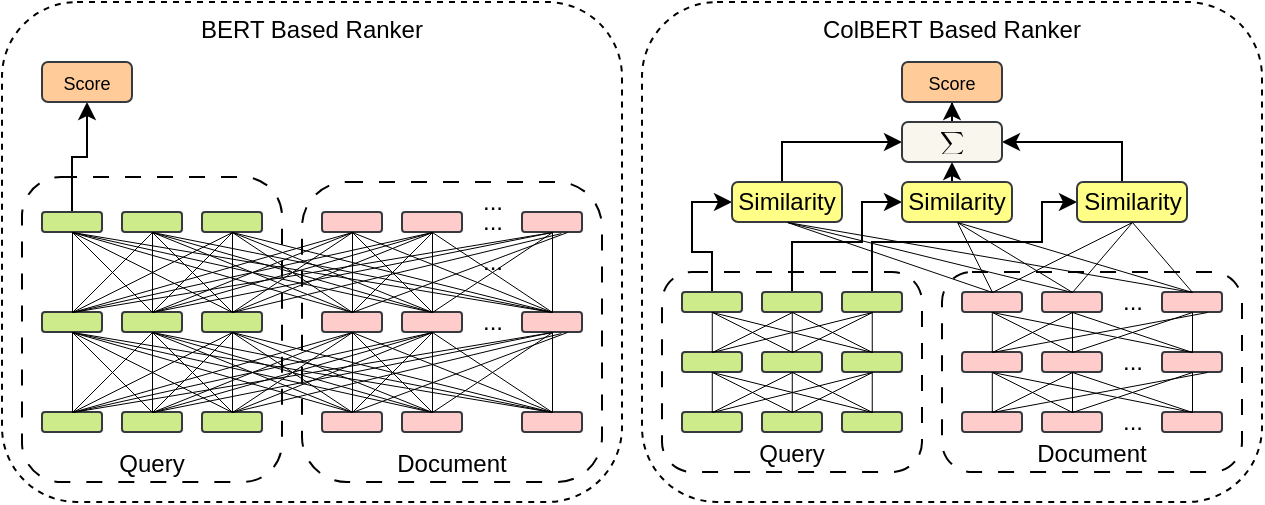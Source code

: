 <mxfile version="22.1.11" type="device">
  <diagram name="Page-1" id="pPrSabYooRhdQOQ-PfKv">
    <mxGraphModel dx="2196" dy="1640" grid="1" gridSize="10" guides="1" tooltips="1" connect="1" arrows="1" fold="1" page="1" pageScale="1" pageWidth="850" pageHeight="1100" math="1" shadow="0">
      <root>
        <mxCell id="0" />
        <mxCell id="1" parent="0" />
        <mxCell id="Q9wWr-krZT6qgAIKyq7g-18" value="BERT Based Ranker" style="rounded=1;whiteSpace=wrap;html=1;fillColor=none;verticalAlign=top;strokeColor=default;dashed=1;" vertex="1" parent="1">
          <mxGeometry x="20" y="240" width="310" height="250" as="geometry" />
        </mxCell>
        <mxCell id="Q9wWr-krZT6qgAIKyq7g-27" value="Query" style="rounded=1;whiteSpace=wrap;html=1;fillColor=none;dashed=1;dashPattern=8 8;verticalAlign=bottom;" vertex="1" parent="1">
          <mxGeometry x="30" y="327.5" width="130" height="152.5" as="geometry" />
        </mxCell>
        <mxCell id="Q9wWr-krZT6qgAIKyq7g-28" value="Document" style="rounded=1;whiteSpace=wrap;html=1;fillColor=none;dashed=1;dashPattern=8 8;verticalAlign=bottom;" vertex="1" parent="1">
          <mxGeometry x="170" y="330" width="150" height="150" as="geometry" />
        </mxCell>
        <mxCell id="Q9wWr-krZT6qgAIKyq7g-33" style="edgeStyle=orthogonalEdgeStyle;rounded=0;orthogonalLoop=1;jettySize=auto;html=1;entryX=0.5;entryY=1;entryDx=0;entryDy=0;exitX=0.5;exitY=0;exitDx=0;exitDy=0;" edge="1" parent="1" source="Q9wWr-krZT6qgAIKyq7g-405" target="Q9wWr-krZT6qgAIKyq7g-29">
          <mxGeometry relative="1" as="geometry">
            <mxPoint x="55.024" y="335" as="sourcePoint" />
          </mxGeometry>
        </mxCell>
        <mxCell id="Q9wWr-krZT6qgAIKyq7g-12" value="" style="rounded=1;whiteSpace=wrap;html=1;fillColor=#cdeb8b;strokeColor=#36393d;" vertex="1" parent="1">
          <mxGeometry x="40" y="395" width="30" height="10" as="geometry" />
        </mxCell>
        <mxCell id="Q9wWr-krZT6qgAIKyq7g-13" value="" style="rounded=1;whiteSpace=wrap;html=1;fillColor=#cdeb8b;strokeColor=#36393d;" vertex="1" parent="1">
          <mxGeometry x="80" y="395" width="30" height="10" as="geometry" />
        </mxCell>
        <mxCell id="Q9wWr-krZT6qgAIKyq7g-14" value="" style="rounded=1;whiteSpace=wrap;html=1;fillColor=#cdeb8b;strokeColor=#36393d;" vertex="1" parent="1">
          <mxGeometry x="120" y="395" width="30" height="10" as="geometry" />
        </mxCell>
        <mxCell id="Q9wWr-krZT6qgAIKyq7g-15" value="" style="rounded=1;whiteSpace=wrap;html=1;fillColor=#cdeb8b;strokeColor=#36393d;" vertex="1" parent="1">
          <mxGeometry x="40" y="445" width="30" height="10" as="geometry" />
        </mxCell>
        <mxCell id="Q9wWr-krZT6qgAIKyq7g-16" value="" style="rounded=1;whiteSpace=wrap;html=1;fillColor=#cdeb8b;strokeColor=#36393d;" vertex="1" parent="1">
          <mxGeometry x="80" y="445" width="30" height="10" as="geometry" />
        </mxCell>
        <mxCell id="Q9wWr-krZT6qgAIKyq7g-17" value="" style="rounded=1;whiteSpace=wrap;html=1;fillColor=#cdeb8b;strokeColor=#36393d;" vertex="1" parent="1">
          <mxGeometry x="120" y="445" width="30" height="10" as="geometry" />
        </mxCell>
        <mxCell id="Q9wWr-krZT6qgAIKyq7g-19" value="" style="rounded=1;whiteSpace=wrap;html=1;fillColor=#ffcccc;strokeColor=#36393d;" vertex="1" parent="1">
          <mxGeometry x="180" y="395" width="30" height="10" as="geometry" />
        </mxCell>
        <mxCell id="Q9wWr-krZT6qgAIKyq7g-20" value="" style="rounded=1;whiteSpace=wrap;html=1;fillColor=#ffcccc;strokeColor=#36393d;" vertex="1" parent="1">
          <mxGeometry x="220" y="395" width="30" height="10" as="geometry" />
        </mxCell>
        <mxCell id="Q9wWr-krZT6qgAIKyq7g-21" value="" style="rounded=1;whiteSpace=wrap;html=1;fillColor=#ffcccc;strokeColor=#36393d;" vertex="1" parent="1">
          <mxGeometry x="280" y="395" width="30" height="10" as="geometry" />
        </mxCell>
        <mxCell id="Q9wWr-krZT6qgAIKyq7g-22" value="..." style="text;html=1;align=center;verticalAlign=middle;resizable=0;points=[];autosize=1;strokeColor=none;fillColor=none;" vertex="1" parent="1">
          <mxGeometry x="250" y="355" width="30" height="30" as="geometry" />
        </mxCell>
        <mxCell id="Q9wWr-krZT6qgAIKyq7g-23" value="" style="rounded=1;whiteSpace=wrap;html=1;fillColor=#ffcccc;strokeColor=#36393d;" vertex="1" parent="1">
          <mxGeometry x="180" y="445" width="30" height="10" as="geometry" />
        </mxCell>
        <mxCell id="Q9wWr-krZT6qgAIKyq7g-24" value="" style="rounded=1;whiteSpace=wrap;html=1;fillColor=#ffcccc;strokeColor=#36393d;" vertex="1" parent="1">
          <mxGeometry x="220" y="445" width="30" height="10" as="geometry" />
        </mxCell>
        <mxCell id="Q9wWr-krZT6qgAIKyq7g-25" value="" style="rounded=1;whiteSpace=wrap;html=1;fillColor=#ffcccc;strokeColor=#36393d;" vertex="1" parent="1">
          <mxGeometry x="280" y="445" width="30" height="10" as="geometry" />
        </mxCell>
        <mxCell id="Q9wWr-krZT6qgAIKyq7g-26" value="..." style="text;html=1;align=center;verticalAlign=middle;resizable=0;points=[];autosize=1;strokeColor=none;fillColor=none;" vertex="1" parent="1">
          <mxGeometry x="250" y="385" width="30" height="30" as="geometry" />
        </mxCell>
        <mxCell id="Q9wWr-krZT6qgAIKyq7g-29" value="&lt;font style=&quot;font-size: 9px;&quot;&gt;Score&lt;/font&gt;" style="rounded=1;whiteSpace=wrap;html=1;fillColor=#ffcc99;strokeColor=#36393d;" vertex="1" parent="1">
          <mxGeometry x="40" y="270" width="45" height="20" as="geometry" />
        </mxCell>
        <mxCell id="Q9wWr-krZT6qgAIKyq7g-58" value="" style="endArrow=none;html=1;rounded=0;entryX=0.5;entryY=0;entryDx=0;entryDy=0;exitX=0.5;exitY=1;exitDx=0;exitDy=0;strokeWidth=0.5;" edge="1" parent="1" source="Q9wWr-krZT6qgAIKyq7g-19" target="Q9wWr-krZT6qgAIKyq7g-23">
          <mxGeometry width="50" height="50" relative="1" as="geometry">
            <mxPoint x="194.9" y="395" as="sourcePoint" />
            <mxPoint x="194.9" y="375" as="targetPoint" />
          </mxGeometry>
        </mxCell>
        <mxCell id="Q9wWr-krZT6qgAIKyq7g-61" value="" style="endArrow=none;html=1;rounded=0;entryX=0.5;entryY=1;entryDx=0;entryDy=0;exitX=0.5;exitY=0;exitDx=0;exitDy=0;strokeWidth=0.5;" edge="1" parent="1" source="Q9wWr-krZT6qgAIKyq7g-16" target="Q9wWr-krZT6qgAIKyq7g-12">
          <mxGeometry width="50" height="50" relative="1" as="geometry">
            <mxPoint x="105" y="435" as="sourcePoint" />
            <mxPoint x="65" y="415" as="targetPoint" />
          </mxGeometry>
        </mxCell>
        <mxCell id="Q9wWr-krZT6qgAIKyq7g-62" value="" style="endArrow=none;html=1;rounded=0;entryX=0.5;entryY=0;entryDx=0;entryDy=0;exitX=0.5;exitY=1;exitDx=0;exitDy=0;strokeWidth=0.5;" edge="1" parent="1" source="Q9wWr-krZT6qgAIKyq7g-13" target="Q9wWr-krZT6qgAIKyq7g-15">
          <mxGeometry width="50" height="50" relative="1" as="geometry">
            <mxPoint x="90" y="445" as="sourcePoint" />
            <mxPoint x="50" y="425" as="targetPoint" />
          </mxGeometry>
        </mxCell>
        <mxCell id="Q9wWr-krZT6qgAIKyq7g-63" value="" style="endArrow=none;html=1;rounded=0;entryX=0.5;entryY=0;entryDx=0;entryDy=0;exitX=0.5;exitY=1;exitDx=0;exitDy=0;strokeWidth=0.5;" edge="1" parent="1" source="Q9wWr-krZT6qgAIKyq7g-14" target="Q9wWr-krZT6qgAIKyq7g-15">
          <mxGeometry width="50" height="50" relative="1" as="geometry">
            <mxPoint x="105" y="385" as="sourcePoint" />
            <mxPoint x="65" y="405" as="targetPoint" />
          </mxGeometry>
        </mxCell>
        <mxCell id="Q9wWr-krZT6qgAIKyq7g-64" value="" style="endArrow=none;html=1;rounded=0;entryX=0.5;entryY=0;entryDx=0;entryDy=0;exitX=0.5;exitY=1;exitDx=0;exitDy=0;strokeWidth=0.5;" edge="1" parent="1" source="Q9wWr-krZT6qgAIKyq7g-19" target="Q9wWr-krZT6qgAIKyq7g-15">
          <mxGeometry width="50" height="50" relative="1" as="geometry">
            <mxPoint x="145" y="385" as="sourcePoint" />
            <mxPoint x="65" y="405" as="targetPoint" />
          </mxGeometry>
        </mxCell>
        <mxCell id="Q9wWr-krZT6qgAIKyq7g-65" value="" style="endArrow=none;html=1;rounded=0;entryX=0.5;entryY=0;entryDx=0;entryDy=0;exitX=0.5;exitY=1;exitDx=0;exitDy=0;strokeWidth=0.5;" edge="1" parent="1" source="Q9wWr-krZT6qgAIKyq7g-20" target="Q9wWr-krZT6qgAIKyq7g-15">
          <mxGeometry width="50" height="50" relative="1" as="geometry">
            <mxPoint x="205" y="385" as="sourcePoint" />
            <mxPoint x="65" y="405" as="targetPoint" />
          </mxGeometry>
        </mxCell>
        <mxCell id="Q9wWr-krZT6qgAIKyq7g-66" value="" style="endArrow=none;html=1;rounded=0;entryX=0.5;entryY=0;entryDx=0;entryDy=0;exitX=0.5;exitY=1;exitDx=0;exitDy=0;strokeWidth=0.5;" edge="1" parent="1" source="Q9wWr-krZT6qgAIKyq7g-21" target="Q9wWr-krZT6qgAIKyq7g-15">
          <mxGeometry width="50" height="50" relative="1" as="geometry">
            <mxPoint x="245" y="385" as="sourcePoint" />
            <mxPoint x="65" y="405" as="targetPoint" />
          </mxGeometry>
        </mxCell>
        <mxCell id="Q9wWr-krZT6qgAIKyq7g-67" value="" style="endArrow=none;html=1;rounded=0;entryX=0.5;entryY=0;entryDx=0;entryDy=0;exitX=0.5;exitY=1;exitDx=0;exitDy=0;strokeWidth=0.5;" edge="1" parent="1" source="Q9wWr-krZT6qgAIKyq7g-14" target="Q9wWr-krZT6qgAIKyq7g-16">
          <mxGeometry width="50" height="50" relative="1" as="geometry">
            <mxPoint x="94.86" y="455" as="sourcePoint" />
            <mxPoint x="94.86" y="435" as="targetPoint" />
          </mxGeometry>
        </mxCell>
        <mxCell id="Q9wWr-krZT6qgAIKyq7g-68" value="" style="endArrow=none;html=1;rounded=0;entryX=0.5;entryY=1;entryDx=0;entryDy=0;exitX=0.5;exitY=0;exitDx=0;exitDy=0;strokeWidth=0.5;" edge="1" parent="1" source="Q9wWr-krZT6qgAIKyq7g-16" target="Q9wWr-krZT6qgAIKyq7g-19">
          <mxGeometry width="50" height="50" relative="1" as="geometry">
            <mxPoint x="74.89" y="415" as="sourcePoint" />
            <mxPoint x="74.89" y="395" as="targetPoint" />
          </mxGeometry>
        </mxCell>
        <mxCell id="Q9wWr-krZT6qgAIKyq7g-69" value="" style="endArrow=none;html=1;rounded=0;entryX=0.5;entryY=0;entryDx=0;entryDy=0;exitX=0.5;exitY=1;exitDx=0;exitDy=0;strokeWidth=0.5;" edge="1" parent="1" source="Q9wWr-krZT6qgAIKyq7g-20" target="Q9wWr-krZT6qgAIKyq7g-16">
          <mxGeometry width="50" height="50" relative="1" as="geometry">
            <mxPoint x="84.89" y="425" as="sourcePoint" />
            <mxPoint x="84.89" y="405" as="targetPoint" />
          </mxGeometry>
        </mxCell>
        <mxCell id="Q9wWr-krZT6qgAIKyq7g-70" value="" style="endArrow=none;html=1;rounded=0;entryX=0.5;entryY=0;entryDx=0;entryDy=0;exitX=0.5;exitY=1;exitDx=0;exitDy=0;strokeWidth=0.5;" edge="1" parent="1" source="Q9wWr-krZT6qgAIKyq7g-21" target="Q9wWr-krZT6qgAIKyq7g-16">
          <mxGeometry width="50" height="50" relative="1" as="geometry">
            <mxPoint x="94.89" y="435" as="sourcePoint" />
            <mxPoint x="94.89" y="415" as="targetPoint" />
          </mxGeometry>
        </mxCell>
        <mxCell id="Q9wWr-krZT6qgAIKyq7g-72" value="" style="endArrow=none;html=1;rounded=0;entryX=0.5;entryY=1;entryDx=0;entryDy=0;exitX=0.5;exitY=0;exitDx=0;exitDy=0;strokeWidth=0.5;" edge="1" parent="1" source="Q9wWr-krZT6qgAIKyq7g-17" target="Q9wWr-krZT6qgAIKyq7g-13">
          <mxGeometry width="50" height="50" relative="1" as="geometry">
            <mxPoint x="144.88" y="405" as="sourcePoint" />
            <mxPoint x="144.88" y="385" as="targetPoint" />
          </mxGeometry>
        </mxCell>
        <mxCell id="Q9wWr-krZT6qgAIKyq7g-73" value="" style="endArrow=none;html=1;rounded=0;entryX=0.5;entryY=1;entryDx=0;entryDy=0;exitX=0.5;exitY=0;exitDx=0;exitDy=0;strokeWidth=0.5;" edge="1" parent="1" source="Q9wWr-krZT6qgAIKyq7g-17" target="Q9wWr-krZT6qgAIKyq7g-12">
          <mxGeometry width="50" height="50" relative="1" as="geometry">
            <mxPoint x="145" y="405" as="sourcePoint" />
            <mxPoint x="105" y="385" as="targetPoint" />
          </mxGeometry>
        </mxCell>
        <mxCell id="Q9wWr-krZT6qgAIKyq7g-76" value="" style="endArrow=none;html=1;rounded=0;entryX=0.5;entryY=0;entryDx=0;entryDy=0;exitX=0.5;exitY=1;exitDx=0;exitDy=0;strokeWidth=0.5;" edge="1" parent="1" source="Q9wWr-krZT6qgAIKyq7g-19" target="Q9wWr-krZT6qgAIKyq7g-17">
          <mxGeometry width="50" height="50" relative="1" as="geometry">
            <mxPoint x="155" y="415" as="sourcePoint" />
            <mxPoint x="115" y="395" as="targetPoint" />
          </mxGeometry>
        </mxCell>
        <mxCell id="Q9wWr-krZT6qgAIKyq7g-77" value="" style="endArrow=none;html=1;rounded=0;entryX=0.5;entryY=0;entryDx=0;entryDy=0;exitX=0.5;exitY=1;exitDx=0;exitDy=0;strokeWidth=0.5;" edge="1" parent="1" source="Q9wWr-krZT6qgAIKyq7g-20" target="Q9wWr-krZT6qgAIKyq7g-17">
          <mxGeometry width="50" height="50" relative="1" as="geometry">
            <mxPoint x="165" y="425" as="sourcePoint" />
            <mxPoint x="125" y="405" as="targetPoint" />
          </mxGeometry>
        </mxCell>
        <mxCell id="Q9wWr-krZT6qgAIKyq7g-78" value="" style="endArrow=none;html=1;rounded=0;entryX=0.5;entryY=0;entryDx=0;entryDy=0;exitX=0.648;exitY=1.055;exitDx=0;exitDy=0;strokeWidth=0.5;exitPerimeter=0;" edge="1" parent="1" source="Q9wWr-krZT6qgAIKyq7g-21" target="Q9wWr-krZT6qgAIKyq7g-17">
          <mxGeometry width="50" height="50" relative="1" as="geometry">
            <mxPoint x="245" y="385" as="sourcePoint" />
            <mxPoint x="145" y="405" as="targetPoint" />
          </mxGeometry>
        </mxCell>
        <mxCell id="Q9wWr-krZT6qgAIKyq7g-79" value="" style="endArrow=none;html=1;rounded=0;entryX=0.5;entryY=0;entryDx=0;entryDy=0;exitX=0.75;exitY=1;exitDx=0;exitDy=0;strokeWidth=0.5;" edge="1" parent="1" source="Q9wWr-krZT6qgAIKyq7g-21" target="Q9wWr-krZT6qgAIKyq7g-23">
          <mxGeometry width="50" height="50" relative="1" as="geometry">
            <mxPoint x="255" y="395" as="sourcePoint" />
            <mxPoint x="155" y="415" as="targetPoint" />
          </mxGeometry>
        </mxCell>
        <mxCell id="Q9wWr-krZT6qgAIKyq7g-80" value="" style="endArrow=none;html=1;rounded=0;entryX=0.5;entryY=0;entryDx=0;entryDy=0;exitX=0.5;exitY=1;exitDx=0;exitDy=0;strokeWidth=0.5;" edge="1" parent="1" source="Q9wWr-krZT6qgAIKyq7g-20" target="Q9wWr-krZT6qgAIKyq7g-23">
          <mxGeometry width="50" height="50" relative="1" as="geometry">
            <mxPoint x="313" y="385" as="sourcePoint" />
            <mxPoint x="205" y="405" as="targetPoint" />
          </mxGeometry>
        </mxCell>
        <mxCell id="Q9wWr-krZT6qgAIKyq7g-81" value="" style="endArrow=none;html=1;rounded=0;entryX=0.5;entryY=0;entryDx=0;entryDy=0;exitX=0.5;exitY=1;exitDx=0;exitDy=0;strokeWidth=0.5;" edge="1" parent="1" source="Q9wWr-krZT6qgAIKyq7g-14" target="Q9wWr-krZT6qgAIKyq7g-23">
          <mxGeometry width="50" height="50" relative="1" as="geometry">
            <mxPoint x="323" y="395" as="sourcePoint" />
            <mxPoint x="215" y="415" as="targetPoint" />
          </mxGeometry>
        </mxCell>
        <mxCell id="Q9wWr-krZT6qgAIKyq7g-82" value="" style="endArrow=none;html=1;rounded=0;entryX=0.5;entryY=0;entryDx=0;entryDy=0;exitX=0.5;exitY=1;exitDx=0;exitDy=0;strokeWidth=0.5;" edge="1" parent="1" source="Q9wWr-krZT6qgAIKyq7g-13" target="Q9wWr-krZT6qgAIKyq7g-23">
          <mxGeometry width="50" height="50" relative="1" as="geometry">
            <mxPoint x="145" y="385" as="sourcePoint" />
            <mxPoint x="205" y="405" as="targetPoint" />
          </mxGeometry>
        </mxCell>
        <mxCell id="Q9wWr-krZT6qgAIKyq7g-83" value="" style="endArrow=none;html=1;rounded=0;entryX=0.5;entryY=0;entryDx=0;entryDy=0;exitX=0.5;exitY=1;exitDx=0;exitDy=0;strokeWidth=0.5;" edge="1" parent="1" source="Q9wWr-krZT6qgAIKyq7g-12" target="Q9wWr-krZT6qgAIKyq7g-23">
          <mxGeometry width="50" height="50" relative="1" as="geometry">
            <mxPoint x="105" y="385" as="sourcePoint" />
            <mxPoint x="205" y="405" as="targetPoint" />
          </mxGeometry>
        </mxCell>
        <mxCell id="Q9wWr-krZT6qgAIKyq7g-84" value="" style="endArrow=none;html=1;rounded=0;entryX=0.5;entryY=0;entryDx=0;entryDy=0;exitX=0.5;exitY=1;exitDx=0;exitDy=0;strokeWidth=0.5;" edge="1" parent="1" source="Q9wWr-krZT6qgAIKyq7g-12" target="Q9wWr-krZT6qgAIKyq7g-24">
          <mxGeometry width="50" height="50" relative="1" as="geometry">
            <mxPoint x="115" y="395" as="sourcePoint" />
            <mxPoint x="215" y="415" as="targetPoint" />
          </mxGeometry>
        </mxCell>
        <mxCell id="Q9wWr-krZT6qgAIKyq7g-85" value="" style="endArrow=none;html=1;rounded=0;entryX=0.5;entryY=0;entryDx=0;entryDy=0;exitX=0.5;exitY=1;exitDx=0;exitDy=0;strokeWidth=0.5;" edge="1" parent="1" source="Q9wWr-krZT6qgAIKyq7g-13" target="Q9wWr-krZT6qgAIKyq7g-24">
          <mxGeometry width="50" height="50" relative="1" as="geometry">
            <mxPoint x="125" y="405" as="sourcePoint" />
            <mxPoint x="225" y="425" as="targetPoint" />
          </mxGeometry>
        </mxCell>
        <mxCell id="Q9wWr-krZT6qgAIKyq7g-86" value="" style="endArrow=none;html=1;rounded=0;entryX=0.5;entryY=0;entryDx=0;entryDy=0;exitX=0.5;exitY=1;exitDx=0;exitDy=0;strokeWidth=0.5;" edge="1" parent="1" source="Q9wWr-krZT6qgAIKyq7g-14" target="Q9wWr-krZT6qgAIKyq7g-24">
          <mxGeometry width="50" height="50" relative="1" as="geometry">
            <mxPoint x="135" y="415" as="sourcePoint" />
            <mxPoint x="235" y="435" as="targetPoint" />
          </mxGeometry>
        </mxCell>
        <mxCell id="Q9wWr-krZT6qgAIKyq7g-87" value="" style="endArrow=none;html=1;rounded=0;entryX=0.5;entryY=0;entryDx=0;entryDy=0;exitX=0.5;exitY=1;exitDx=0;exitDy=0;strokeWidth=0.5;" edge="1" parent="1" source="Q9wWr-krZT6qgAIKyq7g-19" target="Q9wWr-krZT6qgAIKyq7g-24">
          <mxGeometry width="50" height="50" relative="1" as="geometry">
            <mxPoint x="145" y="425" as="sourcePoint" />
            <mxPoint x="245" y="445" as="targetPoint" />
          </mxGeometry>
        </mxCell>
        <mxCell id="Q9wWr-krZT6qgAIKyq7g-88" value="" style="endArrow=none;html=1;rounded=0;entryX=0.5;entryY=0;entryDx=0;entryDy=0;exitX=0.5;exitY=1;exitDx=0;exitDy=0;strokeWidth=0.5;" edge="1" parent="1" source="Q9wWr-krZT6qgAIKyq7g-20" target="Q9wWr-krZT6qgAIKyq7g-24">
          <mxGeometry width="50" height="50" relative="1" as="geometry">
            <mxPoint x="155" y="435" as="sourcePoint" />
            <mxPoint x="255" y="455" as="targetPoint" />
          </mxGeometry>
        </mxCell>
        <mxCell id="Q9wWr-krZT6qgAIKyq7g-89" value="" style="endArrow=none;html=1;rounded=0;entryX=0.5;entryY=1;entryDx=0;entryDy=0;exitX=0.5;exitY=0;exitDx=0;exitDy=0;strokeWidth=0.5;" edge="1" parent="1" source="Q9wWr-krZT6qgAIKyq7g-24" target="Q9wWr-krZT6qgAIKyq7g-21">
          <mxGeometry width="50" height="50" relative="1" as="geometry">
            <mxPoint x="165" y="445" as="sourcePoint" />
            <mxPoint x="265" y="465" as="targetPoint" />
          </mxGeometry>
        </mxCell>
        <mxCell id="Q9wWr-krZT6qgAIKyq7g-90" value="" style="endArrow=none;html=1;rounded=0;entryX=0.5;entryY=0;entryDx=0;entryDy=0;exitX=0.5;exitY=1;exitDx=0;exitDy=0;strokeWidth=0.5;" edge="1" parent="1" source="Q9wWr-krZT6qgAIKyq7g-21" target="Q9wWr-krZT6qgAIKyq7g-25">
          <mxGeometry width="50" height="50" relative="1" as="geometry">
            <mxPoint x="175" y="455" as="sourcePoint" />
            <mxPoint x="275" y="475" as="targetPoint" />
          </mxGeometry>
        </mxCell>
        <mxCell id="Q9wWr-krZT6qgAIKyq7g-91" value="" style="endArrow=none;html=1;rounded=0;entryX=0.5;entryY=0;entryDx=0;entryDy=0;exitX=0.5;exitY=1;exitDx=0;exitDy=0;strokeWidth=0.5;" edge="1" parent="1" source="Q9wWr-krZT6qgAIKyq7g-20" target="Q9wWr-krZT6qgAIKyq7g-25">
          <mxGeometry width="50" height="50" relative="1" as="geometry">
            <mxPoint x="305" y="385" as="sourcePoint" />
            <mxPoint x="305" y="405" as="targetPoint" />
          </mxGeometry>
        </mxCell>
        <mxCell id="Q9wWr-krZT6qgAIKyq7g-92" value="" style="endArrow=none;html=1;rounded=0;entryX=0.5;entryY=0;entryDx=0;entryDy=0;exitX=0.5;exitY=1;exitDx=0;exitDy=0;strokeWidth=0.5;" edge="1" parent="1" source="Q9wWr-krZT6qgAIKyq7g-19" target="Q9wWr-krZT6qgAIKyq7g-25">
          <mxGeometry width="50" height="50" relative="1" as="geometry">
            <mxPoint x="245" y="385" as="sourcePoint" />
            <mxPoint x="305" y="405" as="targetPoint" />
          </mxGeometry>
        </mxCell>
        <mxCell id="Q9wWr-krZT6qgAIKyq7g-93" value="" style="endArrow=none;html=1;rounded=0;entryX=0.5;entryY=0;entryDx=0;entryDy=0;exitX=0.5;exitY=1;exitDx=0;exitDy=0;strokeWidth=0.5;" edge="1" parent="1" source="Q9wWr-krZT6qgAIKyq7g-14" target="Q9wWr-krZT6qgAIKyq7g-25">
          <mxGeometry width="50" height="50" relative="1" as="geometry">
            <mxPoint x="255" y="395" as="sourcePoint" />
            <mxPoint x="315" y="415" as="targetPoint" />
          </mxGeometry>
        </mxCell>
        <mxCell id="Q9wWr-krZT6qgAIKyq7g-94" value="" style="endArrow=none;html=1;rounded=0;entryX=0.5;entryY=0;entryDx=0;entryDy=0;exitX=0.5;exitY=1;exitDx=0;exitDy=0;strokeWidth=0.5;" edge="1" parent="1" source="Q9wWr-krZT6qgAIKyq7g-13" target="Q9wWr-krZT6qgAIKyq7g-25">
          <mxGeometry width="50" height="50" relative="1" as="geometry">
            <mxPoint x="145" y="385" as="sourcePoint" />
            <mxPoint x="305" y="405" as="targetPoint" />
          </mxGeometry>
        </mxCell>
        <mxCell id="Q9wWr-krZT6qgAIKyq7g-95" value="" style="endArrow=none;html=1;rounded=0;entryX=0.5;entryY=0;entryDx=0;entryDy=0;exitX=0.5;exitY=1;exitDx=0;exitDy=0;strokeWidth=0.5;" edge="1" parent="1" source="Q9wWr-krZT6qgAIKyq7g-12" target="Q9wWr-krZT6qgAIKyq7g-25">
          <mxGeometry width="50" height="50" relative="1" as="geometry">
            <mxPoint x="105" y="385" as="sourcePoint" />
            <mxPoint x="305" y="405" as="targetPoint" />
          </mxGeometry>
        </mxCell>
        <mxCell id="Q9wWr-krZT6qgAIKyq7g-152" value="..." style="text;html=1;align=center;verticalAlign=middle;resizable=0;points=[];autosize=1;strokeColor=none;fillColor=none;" vertex="1" parent="1">
          <mxGeometry x="250" y="325" width="30" height="30" as="geometry" />
        </mxCell>
        <mxCell id="Q9wWr-krZT6qgAIKyq7g-189" value="ColBERT Based Ranker" style="rounded=1;whiteSpace=wrap;html=1;fillColor=none;verticalAlign=top;strokeColor=default;dashed=1;" vertex="1" parent="1">
          <mxGeometry x="340" y="240" width="310" height="250" as="geometry" />
        </mxCell>
        <mxCell id="Q9wWr-krZT6qgAIKyq7g-287" value="Document" style="rounded=1;whiteSpace=wrap;html=1;fillColor=none;dashed=1;dashPattern=8 8;verticalAlign=bottom;" vertex="1" parent="1">
          <mxGeometry x="490" y="375" width="150" height="100" as="geometry" />
        </mxCell>
        <mxCell id="Q9wWr-krZT6qgAIKyq7g-288" value="" style="rounded=1;whiteSpace=wrap;html=1;fillColor=#ffcccc;strokeColor=#36393d;" vertex="1" parent="1">
          <mxGeometry x="500" y="415" width="30" height="10" as="geometry" />
        </mxCell>
        <mxCell id="Q9wWr-krZT6qgAIKyq7g-289" value="" style="rounded=1;whiteSpace=wrap;html=1;fillColor=#ffcccc;strokeColor=#36393d;" vertex="1" parent="1">
          <mxGeometry x="540" y="415" width="30" height="10" as="geometry" />
        </mxCell>
        <mxCell id="Q9wWr-krZT6qgAIKyq7g-290" value="" style="rounded=1;whiteSpace=wrap;html=1;fillColor=#ffcccc;strokeColor=#36393d;" vertex="1" parent="1">
          <mxGeometry x="600" y="415" width="30" height="10" as="geometry" />
        </mxCell>
        <mxCell id="Q9wWr-krZT6qgAIKyq7g-291" value="..." style="text;html=1;align=center;verticalAlign=middle;resizable=0;points=[];autosize=1;strokeColor=none;fillColor=none;" vertex="1" parent="1">
          <mxGeometry x="570" y="405" width="30" height="30" as="geometry" />
        </mxCell>
        <mxCell id="Q9wWr-krZT6qgAIKyq7g-292" value="" style="rounded=1;whiteSpace=wrap;html=1;fillColor=#ffcccc;strokeColor=#36393d;" vertex="1" parent="1">
          <mxGeometry x="500" y="445" width="30" height="10" as="geometry" />
        </mxCell>
        <mxCell id="Q9wWr-krZT6qgAIKyq7g-293" value="" style="rounded=1;whiteSpace=wrap;html=1;fillColor=#ffcccc;strokeColor=#36393d;" vertex="1" parent="1">
          <mxGeometry x="540" y="445" width="30" height="10" as="geometry" />
        </mxCell>
        <mxCell id="Q9wWr-krZT6qgAIKyq7g-294" value="" style="rounded=1;whiteSpace=wrap;html=1;fillColor=#ffcccc;strokeColor=#36393d;" vertex="1" parent="1">
          <mxGeometry x="600" y="445" width="30" height="10" as="geometry" />
        </mxCell>
        <mxCell id="Q9wWr-krZT6qgAIKyq7g-295" value="..." style="text;html=1;align=center;verticalAlign=middle;resizable=0;points=[];autosize=1;strokeColor=none;fillColor=none;" vertex="1" parent="1">
          <mxGeometry x="570" y="435" width="30" height="30" as="geometry" />
        </mxCell>
        <mxCell id="Q9wWr-krZT6qgAIKyq7g-296" value="" style="endArrow=none;html=1;rounded=0;entryX=0.5;entryY=1;entryDx=0;entryDy=0;exitX=0.5;exitY=0;exitDx=0;exitDy=0;strokeWidth=0.5;" edge="1" parent="1">
          <mxGeometry width="50" height="50" relative="1" as="geometry">
            <mxPoint x="514.9" y="445" as="sourcePoint" />
            <mxPoint x="514.9" y="425" as="targetPoint" />
          </mxGeometry>
        </mxCell>
        <mxCell id="Q9wWr-krZT6qgAIKyq7g-297" value="" style="endArrow=none;html=1;rounded=0;entryX=0.5;entryY=0;entryDx=0;entryDy=0;exitX=0.75;exitY=1;exitDx=0;exitDy=0;strokeWidth=0.5;" edge="1" parent="1" source="Q9wWr-krZT6qgAIKyq7g-290" target="Q9wWr-krZT6qgAIKyq7g-292">
          <mxGeometry width="50" height="50" relative="1" as="geometry">
            <mxPoint x="575" y="445" as="sourcePoint" />
            <mxPoint x="475" y="465" as="targetPoint" />
          </mxGeometry>
        </mxCell>
        <mxCell id="Q9wWr-krZT6qgAIKyq7g-298" value="" style="endArrow=none;html=1;rounded=0;entryX=0.5;entryY=0;entryDx=0;entryDy=0;exitX=0.5;exitY=1;exitDx=0;exitDy=0;strokeWidth=0.5;" edge="1" parent="1" source="Q9wWr-krZT6qgAIKyq7g-289" target="Q9wWr-krZT6qgAIKyq7g-292">
          <mxGeometry width="50" height="50" relative="1" as="geometry">
            <mxPoint x="633" y="435" as="sourcePoint" />
            <mxPoint x="525" y="455" as="targetPoint" />
          </mxGeometry>
        </mxCell>
        <mxCell id="Q9wWr-krZT6qgAIKyq7g-299" value="" style="endArrow=none;html=1;rounded=0;entryX=0.5;entryY=0;entryDx=0;entryDy=0;exitX=0.5;exitY=1;exitDx=0;exitDy=0;strokeWidth=0.5;" edge="1" parent="1" source="Q9wWr-krZT6qgAIKyq7g-288" target="Q9wWr-krZT6qgAIKyq7g-293">
          <mxGeometry width="50" height="50" relative="1" as="geometry">
            <mxPoint x="465" y="475" as="sourcePoint" />
            <mxPoint x="565" y="495" as="targetPoint" />
          </mxGeometry>
        </mxCell>
        <mxCell id="Q9wWr-krZT6qgAIKyq7g-300" value="" style="endArrow=none;html=1;rounded=0;entryX=0.5;entryY=0;entryDx=0;entryDy=0;exitX=0.5;exitY=1;exitDx=0;exitDy=0;strokeWidth=0.5;" edge="1" parent="1" source="Q9wWr-krZT6qgAIKyq7g-289" target="Q9wWr-krZT6qgAIKyq7g-293">
          <mxGeometry width="50" height="50" relative="1" as="geometry">
            <mxPoint x="475" y="485" as="sourcePoint" />
            <mxPoint x="575" y="505" as="targetPoint" />
          </mxGeometry>
        </mxCell>
        <mxCell id="Q9wWr-krZT6qgAIKyq7g-301" value="" style="endArrow=none;html=1;rounded=0;entryX=0.5;entryY=1;entryDx=0;entryDy=0;exitX=0.5;exitY=0;exitDx=0;exitDy=0;strokeWidth=0.5;" edge="1" parent="1" source="Q9wWr-krZT6qgAIKyq7g-293" target="Q9wWr-krZT6qgAIKyq7g-290">
          <mxGeometry width="50" height="50" relative="1" as="geometry">
            <mxPoint x="485" y="495" as="sourcePoint" />
            <mxPoint x="585" y="515" as="targetPoint" />
          </mxGeometry>
        </mxCell>
        <mxCell id="Q9wWr-krZT6qgAIKyq7g-302" value="" style="endArrow=none;html=1;rounded=0;entryX=0.5;entryY=0;entryDx=0;entryDy=0;exitX=0.5;exitY=1;exitDx=0;exitDy=0;strokeWidth=0.5;" edge="1" parent="1" source="Q9wWr-krZT6qgAIKyq7g-290" target="Q9wWr-krZT6qgAIKyq7g-294">
          <mxGeometry width="50" height="50" relative="1" as="geometry">
            <mxPoint x="495" y="505" as="sourcePoint" />
            <mxPoint x="595" y="525" as="targetPoint" />
          </mxGeometry>
        </mxCell>
        <mxCell id="Q9wWr-krZT6qgAIKyq7g-303" value="" style="endArrow=none;html=1;rounded=0;entryX=0.5;entryY=0;entryDx=0;entryDy=0;exitX=0.5;exitY=1;exitDx=0;exitDy=0;strokeWidth=0.5;" edge="1" parent="1" source="Q9wWr-krZT6qgAIKyq7g-289" target="Q9wWr-krZT6qgAIKyq7g-294">
          <mxGeometry width="50" height="50" relative="1" as="geometry">
            <mxPoint x="625" y="435" as="sourcePoint" />
            <mxPoint x="625" y="455" as="targetPoint" />
          </mxGeometry>
        </mxCell>
        <mxCell id="Q9wWr-krZT6qgAIKyq7g-304" value="" style="endArrow=none;html=1;rounded=0;entryX=0.5;entryY=0;entryDx=0;entryDy=0;exitX=0.5;exitY=1;exitDx=0;exitDy=0;strokeWidth=0.5;" edge="1" parent="1" source="Q9wWr-krZT6qgAIKyq7g-288" target="Q9wWr-krZT6qgAIKyq7g-294">
          <mxGeometry width="50" height="50" relative="1" as="geometry">
            <mxPoint x="565" y="435" as="sourcePoint" />
            <mxPoint x="625" y="455" as="targetPoint" />
          </mxGeometry>
        </mxCell>
        <mxCell id="Q9wWr-krZT6qgAIKyq7g-305" value="" style="rounded=1;whiteSpace=wrap;html=1;fillColor=#ffcccc;strokeColor=#36393d;" vertex="1" parent="1">
          <mxGeometry x="500" y="385" width="30" height="10" as="geometry" />
        </mxCell>
        <mxCell id="Q9wWr-krZT6qgAIKyq7g-306" value="" style="rounded=1;whiteSpace=wrap;html=1;fillColor=#ffcccc;strokeColor=#36393d;" vertex="1" parent="1">
          <mxGeometry x="540" y="385" width="30" height="10" as="geometry" />
        </mxCell>
        <mxCell id="Q9wWr-krZT6qgAIKyq7g-307" value="" style="rounded=1;whiteSpace=wrap;html=1;fillColor=#ffcccc;strokeColor=#36393d;" vertex="1" parent="1">
          <mxGeometry x="600" y="385" width="30" height="10" as="geometry" />
        </mxCell>
        <mxCell id="Q9wWr-krZT6qgAIKyq7g-308" value="..." style="text;html=1;align=center;verticalAlign=middle;resizable=0;points=[];autosize=1;strokeColor=none;fillColor=none;" vertex="1" parent="1">
          <mxGeometry x="570" y="375" width="30" height="30" as="geometry" />
        </mxCell>
        <mxCell id="Q9wWr-krZT6qgAIKyq7g-309" value="" style="endArrow=none;html=1;rounded=0;entryX=0.5;entryY=1;entryDx=0;entryDy=0;exitX=0.5;exitY=0;exitDx=0;exitDy=0;strokeWidth=0.5;" edge="1" parent="1">
          <mxGeometry width="50" height="50" relative="1" as="geometry">
            <mxPoint x="514.9" y="415" as="sourcePoint" />
            <mxPoint x="514.9" y="395" as="targetPoint" />
          </mxGeometry>
        </mxCell>
        <mxCell id="Q9wWr-krZT6qgAIKyq7g-310" value="" style="endArrow=none;html=1;rounded=0;entryX=0.5;entryY=0;entryDx=0;entryDy=0;exitX=0.75;exitY=1;exitDx=0;exitDy=0;strokeWidth=0.5;" edge="1" parent="1" source="Q9wWr-krZT6qgAIKyq7g-307">
          <mxGeometry width="50" height="50" relative="1" as="geometry">
            <mxPoint x="575" y="415" as="sourcePoint" />
            <mxPoint x="515" y="415" as="targetPoint" />
          </mxGeometry>
        </mxCell>
        <mxCell id="Q9wWr-krZT6qgAIKyq7g-311" value="" style="endArrow=none;html=1;rounded=0;entryX=0.5;entryY=0;entryDx=0;entryDy=0;exitX=0.5;exitY=1;exitDx=0;exitDy=0;strokeWidth=0.5;" edge="1" parent="1" source="Q9wWr-krZT6qgAIKyq7g-306">
          <mxGeometry width="50" height="50" relative="1" as="geometry">
            <mxPoint x="633" y="405" as="sourcePoint" />
            <mxPoint x="515" y="415" as="targetPoint" />
          </mxGeometry>
        </mxCell>
        <mxCell id="Q9wWr-krZT6qgAIKyq7g-312" value="" style="endArrow=none;html=1;rounded=0;entryX=0.5;entryY=0;entryDx=0;entryDy=0;exitX=0.5;exitY=1;exitDx=0;exitDy=0;strokeWidth=0.5;" edge="1" parent="1" source="Q9wWr-krZT6qgAIKyq7g-305">
          <mxGeometry width="50" height="50" relative="1" as="geometry">
            <mxPoint x="465" y="445" as="sourcePoint" />
            <mxPoint x="555" y="415" as="targetPoint" />
          </mxGeometry>
        </mxCell>
        <mxCell id="Q9wWr-krZT6qgAIKyq7g-313" value="" style="endArrow=none;html=1;rounded=0;entryX=0.5;entryY=0;entryDx=0;entryDy=0;exitX=0.5;exitY=1;exitDx=0;exitDy=0;strokeWidth=0.5;" edge="1" parent="1" source="Q9wWr-krZT6qgAIKyq7g-306">
          <mxGeometry width="50" height="50" relative="1" as="geometry">
            <mxPoint x="475" y="455" as="sourcePoint" />
            <mxPoint x="555" y="415" as="targetPoint" />
          </mxGeometry>
        </mxCell>
        <mxCell id="Q9wWr-krZT6qgAIKyq7g-314" value="" style="endArrow=none;html=1;rounded=0;entryX=0.5;entryY=1;entryDx=0;entryDy=0;exitX=0.5;exitY=0;exitDx=0;exitDy=0;strokeWidth=0.5;" edge="1" parent="1" target="Q9wWr-krZT6qgAIKyq7g-307">
          <mxGeometry width="50" height="50" relative="1" as="geometry">
            <mxPoint x="555" y="415" as="sourcePoint" />
            <mxPoint x="585" y="485" as="targetPoint" />
          </mxGeometry>
        </mxCell>
        <mxCell id="Q9wWr-krZT6qgAIKyq7g-315" value="" style="endArrow=none;html=1;rounded=0;entryX=0.5;entryY=0;entryDx=0;entryDy=0;exitX=0.5;exitY=1;exitDx=0;exitDy=0;strokeWidth=0.5;" edge="1" parent="1" source="Q9wWr-krZT6qgAIKyq7g-307">
          <mxGeometry width="50" height="50" relative="1" as="geometry">
            <mxPoint x="495" y="475" as="sourcePoint" />
            <mxPoint x="615" y="415" as="targetPoint" />
          </mxGeometry>
        </mxCell>
        <mxCell id="Q9wWr-krZT6qgAIKyq7g-316" value="" style="endArrow=none;html=1;rounded=0;entryX=0.5;entryY=0;entryDx=0;entryDy=0;exitX=0.5;exitY=1;exitDx=0;exitDy=0;strokeWidth=0.5;" edge="1" parent="1" source="Q9wWr-krZT6qgAIKyq7g-306">
          <mxGeometry width="50" height="50" relative="1" as="geometry">
            <mxPoint x="625" y="405" as="sourcePoint" />
            <mxPoint x="615" y="415" as="targetPoint" />
          </mxGeometry>
        </mxCell>
        <mxCell id="Q9wWr-krZT6qgAIKyq7g-317" value="" style="endArrow=none;html=1;rounded=0;entryX=0.5;entryY=0;entryDx=0;entryDy=0;exitX=0.5;exitY=1;exitDx=0;exitDy=0;strokeWidth=0.5;" edge="1" parent="1" source="Q9wWr-krZT6qgAIKyq7g-305">
          <mxGeometry width="50" height="50" relative="1" as="geometry">
            <mxPoint x="565" y="405" as="sourcePoint" />
            <mxPoint x="615" y="415" as="targetPoint" />
          </mxGeometry>
        </mxCell>
        <mxCell id="Q9wWr-krZT6qgAIKyq7g-347" value="Query" style="rounded=1;whiteSpace=wrap;html=1;fillColor=none;dashed=1;dashPattern=8 8;verticalAlign=bottom;" vertex="1" parent="1">
          <mxGeometry x="350" y="375" width="130" height="100" as="geometry" />
        </mxCell>
        <mxCell id="Q9wWr-krZT6qgAIKyq7g-349" value="" style="rounded=1;whiteSpace=wrap;html=1;fillColor=#cdeb8b;strokeColor=#36393d;" vertex="1" parent="1">
          <mxGeometry x="360" y="415" width="30" height="10" as="geometry" />
        </mxCell>
        <mxCell id="Q9wWr-krZT6qgAIKyq7g-350" value="" style="rounded=1;whiteSpace=wrap;html=1;fillColor=#cdeb8b;strokeColor=#36393d;" vertex="1" parent="1">
          <mxGeometry x="400" y="415" width="30" height="10" as="geometry" />
        </mxCell>
        <mxCell id="Q9wWr-krZT6qgAIKyq7g-351" value="" style="rounded=1;whiteSpace=wrap;html=1;fillColor=#cdeb8b;strokeColor=#36393d;" vertex="1" parent="1">
          <mxGeometry x="440" y="415" width="30" height="10" as="geometry" />
        </mxCell>
        <mxCell id="Q9wWr-krZT6qgAIKyq7g-352" value="" style="rounded=1;whiteSpace=wrap;html=1;fillColor=#cdeb8b;strokeColor=#36393d;" vertex="1" parent="1">
          <mxGeometry x="360" y="445" width="30" height="10" as="geometry" />
        </mxCell>
        <mxCell id="Q9wWr-krZT6qgAIKyq7g-353" value="" style="rounded=1;whiteSpace=wrap;html=1;fillColor=#cdeb8b;strokeColor=#36393d;" vertex="1" parent="1">
          <mxGeometry x="400" y="445" width="30" height="10" as="geometry" />
        </mxCell>
        <mxCell id="Q9wWr-krZT6qgAIKyq7g-354" value="" style="rounded=1;whiteSpace=wrap;html=1;fillColor=#cdeb8b;strokeColor=#36393d;" vertex="1" parent="1">
          <mxGeometry x="440" y="445" width="30" height="10" as="geometry" />
        </mxCell>
        <mxCell id="Q9wWr-krZT6qgAIKyq7g-355" value="" style="endArrow=none;html=1;rounded=0;entryX=0.5;entryY=1;entryDx=0;entryDy=0;exitX=0.5;exitY=0;exitDx=0;exitDy=0;strokeWidth=0.5;" edge="1" parent="1">
          <mxGeometry width="50" height="50" relative="1" as="geometry">
            <mxPoint x="374.89" y="445" as="sourcePoint" />
            <mxPoint x="374.89" y="425" as="targetPoint" />
          </mxGeometry>
        </mxCell>
        <mxCell id="Q9wWr-krZT6qgAIKyq7g-356" value="" style="endArrow=none;html=1;rounded=0;entryX=0.5;entryY=1;entryDx=0;entryDy=0;exitX=0.5;exitY=0;exitDx=0;exitDy=0;strokeWidth=0.5;" edge="1" parent="1">
          <mxGeometry width="50" height="50" relative="1" as="geometry">
            <mxPoint x="414.89" y="445" as="sourcePoint" />
            <mxPoint x="414.89" y="425" as="targetPoint" />
          </mxGeometry>
        </mxCell>
        <mxCell id="Q9wWr-krZT6qgAIKyq7g-357" value="" style="endArrow=none;html=1;rounded=0;entryX=0.5;entryY=1;entryDx=0;entryDy=0;exitX=0.5;exitY=0;exitDx=0;exitDy=0;strokeWidth=0.5;" edge="1" parent="1">
          <mxGeometry width="50" height="50" relative="1" as="geometry">
            <mxPoint x="454.88" y="445" as="sourcePoint" />
            <mxPoint x="454.88" y="425" as="targetPoint" />
          </mxGeometry>
        </mxCell>
        <mxCell id="Q9wWr-krZT6qgAIKyq7g-358" value="" style="endArrow=none;html=1;rounded=0;entryX=0.5;entryY=1;entryDx=0;entryDy=0;exitX=0.5;exitY=0;exitDx=0;exitDy=0;strokeWidth=0.5;" edge="1" parent="1" source="Q9wWr-krZT6qgAIKyq7g-353" target="Q9wWr-krZT6qgAIKyq7g-349">
          <mxGeometry width="50" height="50" relative="1" as="geometry">
            <mxPoint x="425" y="485" as="sourcePoint" />
            <mxPoint x="385" y="465" as="targetPoint" />
          </mxGeometry>
        </mxCell>
        <mxCell id="Q9wWr-krZT6qgAIKyq7g-359" value="" style="endArrow=none;html=1;rounded=0;entryX=0.5;entryY=0;entryDx=0;entryDy=0;exitX=0.5;exitY=1;exitDx=0;exitDy=0;strokeWidth=0.5;" edge="1" parent="1" source="Q9wWr-krZT6qgAIKyq7g-350" target="Q9wWr-krZT6qgAIKyq7g-352">
          <mxGeometry width="50" height="50" relative="1" as="geometry">
            <mxPoint x="410" y="495" as="sourcePoint" />
            <mxPoint x="370" y="475" as="targetPoint" />
          </mxGeometry>
        </mxCell>
        <mxCell id="Q9wWr-krZT6qgAIKyq7g-360" value="" style="endArrow=none;html=1;rounded=0;entryX=0.5;entryY=0;entryDx=0;entryDy=0;exitX=0.5;exitY=1;exitDx=0;exitDy=0;strokeWidth=0.5;" edge="1" parent="1" source="Q9wWr-krZT6qgAIKyq7g-351" target="Q9wWr-krZT6qgAIKyq7g-352">
          <mxGeometry width="50" height="50" relative="1" as="geometry">
            <mxPoint x="425" y="435" as="sourcePoint" />
            <mxPoint x="385" y="455" as="targetPoint" />
          </mxGeometry>
        </mxCell>
        <mxCell id="Q9wWr-krZT6qgAIKyq7g-361" value="" style="endArrow=none;html=1;rounded=0;entryX=0.5;entryY=0;entryDx=0;entryDy=0;exitX=0.5;exitY=1;exitDx=0;exitDy=0;strokeWidth=0.5;" edge="1" parent="1" source="Q9wWr-krZT6qgAIKyq7g-351" target="Q9wWr-krZT6qgAIKyq7g-353">
          <mxGeometry width="50" height="50" relative="1" as="geometry">
            <mxPoint x="414.86" y="505" as="sourcePoint" />
            <mxPoint x="414.86" y="485" as="targetPoint" />
          </mxGeometry>
        </mxCell>
        <mxCell id="Q9wWr-krZT6qgAIKyq7g-362" value="" style="endArrow=none;html=1;rounded=0;entryX=0.5;entryY=1;entryDx=0;entryDy=0;exitX=0.5;exitY=0;exitDx=0;exitDy=0;strokeWidth=0.5;" edge="1" parent="1" source="Q9wWr-krZT6qgAIKyq7g-354" target="Q9wWr-krZT6qgAIKyq7g-350">
          <mxGeometry width="50" height="50" relative="1" as="geometry">
            <mxPoint x="464.88" y="455" as="sourcePoint" />
            <mxPoint x="464.88" y="435" as="targetPoint" />
          </mxGeometry>
        </mxCell>
        <mxCell id="Q9wWr-krZT6qgAIKyq7g-363" value="" style="endArrow=none;html=1;rounded=0;entryX=0.5;entryY=1;entryDx=0;entryDy=0;exitX=0.5;exitY=0;exitDx=0;exitDy=0;strokeWidth=0.5;" edge="1" parent="1" source="Q9wWr-krZT6qgAIKyq7g-354" target="Q9wWr-krZT6qgAIKyq7g-349">
          <mxGeometry width="50" height="50" relative="1" as="geometry">
            <mxPoint x="465" y="455" as="sourcePoint" />
            <mxPoint x="425" y="435" as="targetPoint" />
          </mxGeometry>
        </mxCell>
        <mxCell id="Q9wWr-krZT6qgAIKyq7g-379" style="edgeStyle=orthogonalEdgeStyle;rounded=0;orthogonalLoop=1;jettySize=auto;html=1;entryX=0;entryY=0.5;entryDx=0;entryDy=0;" edge="1" parent="1" source="Q9wWr-krZT6qgAIKyq7g-364" target="Q9wWr-krZT6qgAIKyq7g-376">
          <mxGeometry relative="1" as="geometry" />
        </mxCell>
        <mxCell id="Q9wWr-krZT6qgAIKyq7g-364" value="" style="rounded=1;whiteSpace=wrap;html=1;fillColor=#cdeb8b;strokeColor=#36393d;" vertex="1" parent="1">
          <mxGeometry x="360" y="385" width="30" height="10" as="geometry" />
        </mxCell>
        <mxCell id="Q9wWr-krZT6qgAIKyq7g-380" style="edgeStyle=orthogonalEdgeStyle;rounded=0;orthogonalLoop=1;jettySize=auto;html=1;entryX=0;entryY=0.5;entryDx=0;entryDy=0;" edge="1" parent="1" source="Q9wWr-krZT6qgAIKyq7g-365" target="Q9wWr-krZT6qgAIKyq7g-377">
          <mxGeometry relative="1" as="geometry">
            <Array as="points">
              <mxPoint x="415" y="360" />
              <mxPoint x="450" y="360" />
              <mxPoint x="450" y="340" />
            </Array>
          </mxGeometry>
        </mxCell>
        <mxCell id="Q9wWr-krZT6qgAIKyq7g-365" value="" style="rounded=1;whiteSpace=wrap;html=1;fillColor=#cdeb8b;strokeColor=#36393d;" vertex="1" parent="1">
          <mxGeometry x="400" y="385" width="30" height="10" as="geometry" />
        </mxCell>
        <mxCell id="Q9wWr-krZT6qgAIKyq7g-382" style="edgeStyle=orthogonalEdgeStyle;rounded=0;orthogonalLoop=1;jettySize=auto;html=1;entryX=0;entryY=0.5;entryDx=0;entryDy=0;" edge="1" parent="1" source="Q9wWr-krZT6qgAIKyq7g-366" target="Q9wWr-krZT6qgAIKyq7g-378">
          <mxGeometry relative="1" as="geometry">
            <Array as="points">
              <mxPoint x="455" y="360" />
              <mxPoint x="540" y="360" />
              <mxPoint x="540" y="340" />
            </Array>
          </mxGeometry>
        </mxCell>
        <mxCell id="Q9wWr-krZT6qgAIKyq7g-366" value="" style="rounded=1;whiteSpace=wrap;html=1;fillColor=#cdeb8b;strokeColor=#36393d;" vertex="1" parent="1">
          <mxGeometry x="440" y="385" width="30" height="10" as="geometry" />
        </mxCell>
        <mxCell id="Q9wWr-krZT6qgAIKyq7g-367" value="" style="endArrow=none;html=1;rounded=0;entryX=0.5;entryY=1;entryDx=0;entryDy=0;exitX=0.5;exitY=0;exitDx=0;exitDy=0;strokeWidth=0.5;" edge="1" parent="1">
          <mxGeometry width="50" height="50" relative="1" as="geometry">
            <mxPoint x="374.89" y="415" as="sourcePoint" />
            <mxPoint x="374.89" y="395" as="targetPoint" />
          </mxGeometry>
        </mxCell>
        <mxCell id="Q9wWr-krZT6qgAIKyq7g-368" value="" style="endArrow=none;html=1;rounded=0;entryX=0.5;entryY=1;entryDx=0;entryDy=0;exitX=0.5;exitY=0;exitDx=0;exitDy=0;strokeWidth=0.5;" edge="1" parent="1">
          <mxGeometry width="50" height="50" relative="1" as="geometry">
            <mxPoint x="414.89" y="415" as="sourcePoint" />
            <mxPoint x="414.89" y="395" as="targetPoint" />
          </mxGeometry>
        </mxCell>
        <mxCell id="Q9wWr-krZT6qgAIKyq7g-369" value="" style="endArrow=none;html=1;rounded=0;entryX=0.5;entryY=1;entryDx=0;entryDy=0;exitX=0.5;exitY=0;exitDx=0;exitDy=0;strokeWidth=0.5;" edge="1" parent="1">
          <mxGeometry width="50" height="50" relative="1" as="geometry">
            <mxPoint x="454.88" y="415" as="sourcePoint" />
            <mxPoint x="454.88" y="395" as="targetPoint" />
          </mxGeometry>
        </mxCell>
        <mxCell id="Q9wWr-krZT6qgAIKyq7g-370" value="" style="endArrow=none;html=1;rounded=0;entryX=0.5;entryY=1;entryDx=0;entryDy=0;exitX=0.5;exitY=0;exitDx=0;exitDy=0;strokeWidth=0.5;" edge="1" parent="1" target="Q9wWr-krZT6qgAIKyq7g-364">
          <mxGeometry width="50" height="50" relative="1" as="geometry">
            <mxPoint x="415" y="415" as="sourcePoint" />
            <mxPoint x="385" y="435" as="targetPoint" />
          </mxGeometry>
        </mxCell>
        <mxCell id="Q9wWr-krZT6qgAIKyq7g-371" value="" style="endArrow=none;html=1;rounded=0;entryX=0.5;entryY=0;entryDx=0;entryDy=0;exitX=0.5;exitY=1;exitDx=0;exitDy=0;strokeWidth=0.5;" edge="1" parent="1" source="Q9wWr-krZT6qgAIKyq7g-365">
          <mxGeometry width="50" height="50" relative="1" as="geometry">
            <mxPoint x="410" y="465" as="sourcePoint" />
            <mxPoint x="375" y="415" as="targetPoint" />
          </mxGeometry>
        </mxCell>
        <mxCell id="Q9wWr-krZT6qgAIKyq7g-372" value="" style="endArrow=none;html=1;rounded=0;entryX=0.5;entryY=0;entryDx=0;entryDy=0;exitX=0.5;exitY=1;exitDx=0;exitDy=0;strokeWidth=0.5;" edge="1" parent="1" source="Q9wWr-krZT6qgAIKyq7g-366">
          <mxGeometry width="50" height="50" relative="1" as="geometry">
            <mxPoint x="425" y="405" as="sourcePoint" />
            <mxPoint x="375" y="415" as="targetPoint" />
          </mxGeometry>
        </mxCell>
        <mxCell id="Q9wWr-krZT6qgAIKyq7g-373" value="" style="endArrow=none;html=1;rounded=0;entryX=0.5;entryY=0;entryDx=0;entryDy=0;exitX=0.5;exitY=1;exitDx=0;exitDy=0;strokeWidth=0.5;" edge="1" parent="1" source="Q9wWr-krZT6qgAIKyq7g-366">
          <mxGeometry width="50" height="50" relative="1" as="geometry">
            <mxPoint x="414.86" y="475" as="sourcePoint" />
            <mxPoint x="415" y="415" as="targetPoint" />
          </mxGeometry>
        </mxCell>
        <mxCell id="Q9wWr-krZT6qgAIKyq7g-374" value="" style="endArrow=none;html=1;rounded=0;entryX=0.5;entryY=1;entryDx=0;entryDy=0;exitX=0.5;exitY=0;exitDx=0;exitDy=0;strokeWidth=0.5;" edge="1" parent="1" target="Q9wWr-krZT6qgAIKyq7g-365">
          <mxGeometry width="50" height="50" relative="1" as="geometry">
            <mxPoint x="455" y="415" as="sourcePoint" />
            <mxPoint x="464.88" y="405" as="targetPoint" />
          </mxGeometry>
        </mxCell>
        <mxCell id="Q9wWr-krZT6qgAIKyq7g-375" value="" style="endArrow=none;html=1;rounded=0;entryX=0.5;entryY=1;entryDx=0;entryDy=0;exitX=0.5;exitY=0;exitDx=0;exitDy=0;strokeWidth=0.5;" edge="1" parent="1" target="Q9wWr-krZT6qgAIKyq7g-364">
          <mxGeometry width="50" height="50" relative="1" as="geometry">
            <mxPoint x="455" y="415" as="sourcePoint" />
            <mxPoint x="425" y="405" as="targetPoint" />
          </mxGeometry>
        </mxCell>
        <mxCell id="Q9wWr-krZT6qgAIKyq7g-396" style="edgeStyle=orthogonalEdgeStyle;rounded=0;orthogonalLoop=1;jettySize=auto;html=1;entryX=0;entryY=0.5;entryDx=0;entryDy=0;" edge="1" parent="1" source="Q9wWr-krZT6qgAIKyq7g-376" target="Q9wWr-krZT6qgAIKyq7g-392">
          <mxGeometry relative="1" as="geometry">
            <Array as="points">
              <mxPoint x="410" y="310" />
            </Array>
          </mxGeometry>
        </mxCell>
        <mxCell id="Q9wWr-krZT6qgAIKyq7g-376" value="Similarity" style="rounded=1;whiteSpace=wrap;html=1;fillColor=#ffff88;strokeColor=#36393d;" vertex="1" parent="1">
          <mxGeometry x="385" y="330" width="55" height="20" as="geometry" />
        </mxCell>
        <mxCell id="Q9wWr-krZT6qgAIKyq7g-395" style="edgeStyle=orthogonalEdgeStyle;rounded=0;orthogonalLoop=1;jettySize=auto;html=1;entryX=0.5;entryY=1;entryDx=0;entryDy=0;" edge="1" parent="1" source="Q9wWr-krZT6qgAIKyq7g-377" target="Q9wWr-krZT6qgAIKyq7g-392">
          <mxGeometry relative="1" as="geometry">
            <Array as="points">
              <mxPoint x="495" y="320" />
              <mxPoint x="495" y="320" />
            </Array>
          </mxGeometry>
        </mxCell>
        <mxCell id="Q9wWr-krZT6qgAIKyq7g-377" value="Similarity" style="rounded=1;whiteSpace=wrap;html=1;fillColor=#ffff88;strokeColor=#36393d;" vertex="1" parent="1">
          <mxGeometry x="470" y="330" width="55" height="20" as="geometry" />
        </mxCell>
        <mxCell id="Q9wWr-krZT6qgAIKyq7g-394" style="edgeStyle=orthogonalEdgeStyle;rounded=0;orthogonalLoop=1;jettySize=auto;html=1;entryX=1;entryY=0.5;entryDx=0;entryDy=0;" edge="1" parent="1" source="Q9wWr-krZT6qgAIKyq7g-378" target="Q9wWr-krZT6qgAIKyq7g-392">
          <mxGeometry relative="1" as="geometry">
            <Array as="points">
              <mxPoint x="580" y="310" />
            </Array>
          </mxGeometry>
        </mxCell>
        <mxCell id="Q9wWr-krZT6qgAIKyq7g-378" value="Similarity" style="rounded=1;whiteSpace=wrap;html=1;fillColor=#ffff88;strokeColor=#36393d;" vertex="1" parent="1">
          <mxGeometry x="557.5" y="330" width="55" height="20" as="geometry" />
        </mxCell>
        <mxCell id="Q9wWr-krZT6qgAIKyq7g-383" value="" style="endArrow=none;html=1;rounded=0;entryX=0.5;entryY=1;entryDx=0;entryDy=0;exitX=0.5;exitY=0;exitDx=0;exitDy=0;strokeWidth=0.5;" edge="1" parent="1" source="Q9wWr-krZT6qgAIKyq7g-305" target="Q9wWr-krZT6qgAIKyq7g-376">
          <mxGeometry width="50" height="50" relative="1" as="geometry">
            <mxPoint x="525" y="405" as="sourcePoint" />
            <mxPoint x="625" y="425" as="targetPoint" />
          </mxGeometry>
        </mxCell>
        <mxCell id="Q9wWr-krZT6qgAIKyq7g-384" value="" style="endArrow=none;html=1;rounded=0;entryX=0.5;entryY=1;entryDx=0;entryDy=0;exitX=0.5;exitY=0;exitDx=0;exitDy=0;strokeWidth=0.5;" edge="1" parent="1" source="Q9wWr-krZT6qgAIKyq7g-305" target="Q9wWr-krZT6qgAIKyq7g-377">
          <mxGeometry width="50" height="50" relative="1" as="geometry">
            <mxPoint x="525" y="395" as="sourcePoint" />
            <mxPoint x="423" y="340" as="targetPoint" />
          </mxGeometry>
        </mxCell>
        <mxCell id="Q9wWr-krZT6qgAIKyq7g-385" value="" style="endArrow=none;html=1;rounded=0;entryX=0.5;entryY=1;entryDx=0;entryDy=0;exitX=0.5;exitY=0;exitDx=0;exitDy=0;strokeWidth=0.5;" edge="1" parent="1" source="Q9wWr-krZT6qgAIKyq7g-305" target="Q9wWr-krZT6qgAIKyq7g-378">
          <mxGeometry width="50" height="50" relative="1" as="geometry">
            <mxPoint x="525" y="395" as="sourcePoint" />
            <mxPoint x="508" y="340" as="targetPoint" />
          </mxGeometry>
        </mxCell>
        <mxCell id="Q9wWr-krZT6qgAIKyq7g-386" value="" style="endArrow=none;html=1;rounded=0;entryX=0.5;entryY=1;entryDx=0;entryDy=0;exitX=0.5;exitY=0;exitDx=0;exitDy=0;strokeWidth=0.5;" edge="1" parent="1" source="Q9wWr-krZT6qgAIKyq7g-306" target="Q9wWr-krZT6qgAIKyq7g-376">
          <mxGeometry width="50" height="50" relative="1" as="geometry">
            <mxPoint x="535" y="405" as="sourcePoint" />
            <mxPoint x="518" y="350" as="targetPoint" />
          </mxGeometry>
        </mxCell>
        <mxCell id="Q9wWr-krZT6qgAIKyq7g-387" value="" style="endArrow=none;html=1;rounded=0;entryX=0.5;entryY=1;entryDx=0;entryDy=0;exitX=0.5;exitY=0;exitDx=0;exitDy=0;strokeWidth=0.5;" edge="1" parent="1" source="Q9wWr-krZT6qgAIKyq7g-306" target="Q9wWr-krZT6qgAIKyq7g-377">
          <mxGeometry width="50" height="50" relative="1" as="geometry">
            <mxPoint x="545" y="415" as="sourcePoint" />
            <mxPoint x="528" y="360" as="targetPoint" />
          </mxGeometry>
        </mxCell>
        <mxCell id="Q9wWr-krZT6qgAIKyq7g-388" value="" style="endArrow=none;html=1;rounded=0;entryX=0.5;entryY=0;entryDx=0;entryDy=0;exitX=0.5;exitY=1;exitDx=0;exitDy=0;strokeWidth=0.5;" edge="1" parent="1" source="Q9wWr-krZT6qgAIKyq7g-378" target="Q9wWr-krZT6qgAIKyq7g-306">
          <mxGeometry width="50" height="50" relative="1" as="geometry">
            <mxPoint x="555" y="425" as="sourcePoint" />
            <mxPoint x="538" y="370" as="targetPoint" />
          </mxGeometry>
        </mxCell>
        <mxCell id="Q9wWr-krZT6qgAIKyq7g-389" value="" style="endArrow=none;html=1;rounded=0;entryX=0.5;entryY=0;entryDx=0;entryDy=0;exitX=0.5;exitY=1;exitDx=0;exitDy=0;strokeWidth=0.5;" edge="1" parent="1" source="Q9wWr-krZT6qgAIKyq7g-376" target="Q9wWr-krZT6qgAIKyq7g-307">
          <mxGeometry width="50" height="50" relative="1" as="geometry">
            <mxPoint x="565" y="435" as="sourcePoint" />
            <mxPoint x="548" y="380" as="targetPoint" />
          </mxGeometry>
        </mxCell>
        <mxCell id="Q9wWr-krZT6qgAIKyq7g-390" value="" style="endArrow=none;html=1;rounded=0;entryX=0.5;entryY=0;entryDx=0;entryDy=0;exitX=0.5;exitY=1;exitDx=0;exitDy=0;strokeWidth=0.5;" edge="1" parent="1" source="Q9wWr-krZT6qgAIKyq7g-377" target="Q9wWr-krZT6qgAIKyq7g-307">
          <mxGeometry width="50" height="50" relative="1" as="geometry">
            <mxPoint x="423" y="340" as="sourcePoint" />
            <mxPoint x="625" y="395" as="targetPoint" />
          </mxGeometry>
        </mxCell>
        <mxCell id="Q9wWr-krZT6qgAIKyq7g-391" value="" style="endArrow=none;html=1;rounded=0;entryX=0.5;entryY=0;entryDx=0;entryDy=0;exitX=0.5;exitY=1;exitDx=0;exitDy=0;strokeWidth=0.5;" edge="1" parent="1" source="Q9wWr-krZT6qgAIKyq7g-378" target="Q9wWr-krZT6qgAIKyq7g-307">
          <mxGeometry width="50" height="50" relative="1" as="geometry">
            <mxPoint x="433" y="350" as="sourcePoint" />
            <mxPoint x="635" y="405" as="targetPoint" />
          </mxGeometry>
        </mxCell>
        <mxCell id="Q9wWr-krZT6qgAIKyq7g-397" style="edgeStyle=orthogonalEdgeStyle;rounded=0;orthogonalLoop=1;jettySize=auto;html=1;entryX=0.5;entryY=1;entryDx=0;entryDy=0;" edge="1" parent="1" source="Q9wWr-krZT6qgAIKyq7g-392" target="Q9wWr-krZT6qgAIKyq7g-393">
          <mxGeometry relative="1" as="geometry" />
        </mxCell>
        <mxCell id="Q9wWr-krZT6qgAIKyq7g-392" value="&lt;svg style=&quot;vertical-align: -1.018ex; font-size: 7px;&quot; xmlns:xlink=&quot;http://www.w3.org/1999/xlink&quot; viewBox=&quot;0 -950 1444 1400&quot; role=&quot;img&quot; height=&quot;3.167ex&quot; width=&quot;3.267ex&quot; xmlns=&quot;http://www.w3.org/2000/svg&quot;&gt;&lt;defs style=&quot;font-size: 7px;&quot;&gt;&lt;path d=&quot;M60 948Q63 950 665 950H1267L1325 815Q1384 677 1388 669H1348L1341 683Q1320 724 1285 761Q1235 809 1174 838T1033 881T882 898T699 902H574H543H251L259 891Q722 258 724 252Q725 250 724 246Q721 243 460 -56L196 -356Q196 -357 407 -357Q459 -357 548 -357T676 -358Q812 -358 896 -353T1063 -332T1204 -283T1307 -196Q1328 -170 1348 -124H1388Q1388 -125 1381 -145T1356 -210T1325 -294L1267 -449L666 -450Q64 -450 61 -448Q55 -446 55 -439Q55 -437 57 -433L590 177Q590 178 557 222T452 366T322 544L56 909L55 924Q55 945 60 948Z&quot; id=&quot;MJX-1-TEX-LO-2211&quot; style=&quot;font-size: 7px;&quot;&gt;&lt;/path&gt;&lt;/defs&gt;&lt;g transform=&quot;scale(1,-1)&quot; stroke-width=&quot;0&quot; fill=&quot;currentColor&quot; stroke=&quot;currentColor&quot; style=&quot;font-size: 7px;&quot;&gt;&lt;g data-mml-node=&quot;math&quot; style=&quot;font-size: 7px;&quot;&gt;&lt;g data-mml-node=&quot;mo&quot; style=&quot;font-size: 7px;&quot;&gt;&lt;use xlink:href=&quot;#MJX-1-TEX-LO-2211&quot; data-c=&quot;2211&quot; style=&quot;font-size: 7px;&quot;&gt;&lt;/use&gt;&lt;/g&gt;&lt;/g&gt;&lt;/g&gt;&lt;/svg&gt;" style="rounded=1;whiteSpace=wrap;html=1;fontSize=7;fillColor=#f9f7ed;strokeColor=#36393d;" vertex="1" parent="1">
          <mxGeometry x="470" y="300" width="50" height="20" as="geometry" />
        </mxCell>
        <mxCell id="Q9wWr-krZT6qgAIKyq7g-393" value="&lt;font style=&quot;font-size: 9px;&quot;&gt;Score&lt;/font&gt;" style="rounded=1;whiteSpace=wrap;html=1;fillColor=#ffcc99;strokeColor=#36393d;" vertex="1" parent="1">
          <mxGeometry x="470" y="270" width="50" height="20" as="geometry" />
        </mxCell>
        <mxCell id="Q9wWr-krZT6qgAIKyq7g-402" value="" style="endArrow=none;html=1;rounded=0;entryX=0.5;entryY=0;entryDx=0;entryDy=0;exitX=0.5;exitY=1;exitDx=0;exitDy=0;strokeWidth=0.5;" edge="1" parent="1" source="Q9wWr-krZT6qgAIKyq7g-14" target="Q9wWr-krZT6qgAIKyq7g-17">
          <mxGeometry width="50" height="50" relative="1" as="geometry">
            <mxPoint x="205" y="415" as="sourcePoint" />
            <mxPoint x="205" y="455" as="targetPoint" />
          </mxGeometry>
        </mxCell>
        <mxCell id="Q9wWr-krZT6qgAIKyq7g-403" value="" style="endArrow=none;html=1;rounded=0;entryX=0.5;entryY=0;entryDx=0;entryDy=0;exitX=0.5;exitY=1;exitDx=0;exitDy=0;strokeWidth=0.5;" edge="1" parent="1" source="Q9wWr-krZT6qgAIKyq7g-13" target="Q9wWr-krZT6qgAIKyq7g-16">
          <mxGeometry width="50" height="50" relative="1" as="geometry">
            <mxPoint x="215" y="425" as="sourcePoint" />
            <mxPoint x="215" y="465" as="targetPoint" />
          </mxGeometry>
        </mxCell>
        <mxCell id="Q9wWr-krZT6qgAIKyq7g-404" value="" style="endArrow=none;html=1;rounded=0;entryX=0.5;entryY=1;entryDx=0;entryDy=0;exitX=0.5;exitY=0;exitDx=0;exitDy=0;strokeWidth=0.5;" edge="1" parent="1" source="Q9wWr-krZT6qgAIKyq7g-15" target="Q9wWr-krZT6qgAIKyq7g-12">
          <mxGeometry width="50" height="50" relative="1" as="geometry">
            <mxPoint x="145" y="455" as="sourcePoint" />
            <mxPoint x="65" y="415" as="targetPoint" />
          </mxGeometry>
        </mxCell>
        <mxCell id="Q9wWr-krZT6qgAIKyq7g-405" value="" style="rounded=1;whiteSpace=wrap;html=1;fillColor=#cdeb8b;strokeColor=#36393d;" vertex="1" parent="1">
          <mxGeometry x="40" y="345" width="30" height="10" as="geometry" />
        </mxCell>
        <mxCell id="Q9wWr-krZT6qgAIKyq7g-406" value="" style="rounded=1;whiteSpace=wrap;html=1;fillColor=#cdeb8b;strokeColor=#36393d;" vertex="1" parent="1">
          <mxGeometry x="80" y="345" width="30" height="10" as="geometry" />
        </mxCell>
        <mxCell id="Q9wWr-krZT6qgAIKyq7g-407" value="" style="rounded=1;whiteSpace=wrap;html=1;fillColor=#cdeb8b;strokeColor=#36393d;" vertex="1" parent="1">
          <mxGeometry x="120" y="345" width="30" height="10" as="geometry" />
        </mxCell>
        <mxCell id="Q9wWr-krZT6qgAIKyq7g-408" value="" style="rounded=1;whiteSpace=wrap;html=1;fillColor=#ffcccc;strokeColor=#36393d;" vertex="1" parent="1">
          <mxGeometry x="180" y="345" width="30" height="10" as="geometry" />
        </mxCell>
        <mxCell id="Q9wWr-krZT6qgAIKyq7g-409" value="" style="rounded=1;whiteSpace=wrap;html=1;fillColor=#ffcccc;strokeColor=#36393d;" vertex="1" parent="1">
          <mxGeometry x="220" y="345" width="30" height="10" as="geometry" />
        </mxCell>
        <mxCell id="Q9wWr-krZT6qgAIKyq7g-410" value="" style="rounded=1;whiteSpace=wrap;html=1;fillColor=#ffcccc;strokeColor=#36393d;" vertex="1" parent="1">
          <mxGeometry x="280" y="345" width="30" height="10" as="geometry" />
        </mxCell>
        <mxCell id="Q9wWr-krZT6qgAIKyq7g-411" value="..." style="text;html=1;align=center;verticalAlign=middle;resizable=0;points=[];autosize=1;strokeColor=none;fillColor=none;" vertex="1" parent="1">
          <mxGeometry x="250" y="335" width="30" height="30" as="geometry" />
        </mxCell>
        <mxCell id="Q9wWr-krZT6qgAIKyq7g-412" value="" style="endArrow=none;html=1;rounded=0;entryX=0.5;entryY=0;entryDx=0;entryDy=0;exitX=0.5;exitY=1;exitDx=0;exitDy=0;strokeWidth=0.5;" edge="1" parent="1" source="Q9wWr-krZT6qgAIKyq7g-408">
          <mxGeometry width="50" height="50" relative="1" as="geometry">
            <mxPoint x="194.9" y="345" as="sourcePoint" />
            <mxPoint x="195" y="395" as="targetPoint" />
          </mxGeometry>
        </mxCell>
        <mxCell id="Q9wWr-krZT6qgAIKyq7g-413" value="" style="endArrow=none;html=1;rounded=0;entryX=0.5;entryY=1;entryDx=0;entryDy=0;exitX=0.5;exitY=0;exitDx=0;exitDy=0;strokeWidth=0.5;" edge="1" parent="1" target="Q9wWr-krZT6qgAIKyq7g-405">
          <mxGeometry width="50" height="50" relative="1" as="geometry">
            <mxPoint x="95" y="395" as="sourcePoint" />
            <mxPoint x="65" y="365" as="targetPoint" />
          </mxGeometry>
        </mxCell>
        <mxCell id="Q9wWr-krZT6qgAIKyq7g-414" value="" style="endArrow=none;html=1;rounded=0;entryX=0.5;entryY=0;entryDx=0;entryDy=0;exitX=0.5;exitY=1;exitDx=0;exitDy=0;strokeWidth=0.5;" edge="1" parent="1" source="Q9wWr-krZT6qgAIKyq7g-406">
          <mxGeometry width="50" height="50" relative="1" as="geometry">
            <mxPoint x="90" y="395" as="sourcePoint" />
            <mxPoint x="55" y="395" as="targetPoint" />
          </mxGeometry>
        </mxCell>
        <mxCell id="Q9wWr-krZT6qgAIKyq7g-415" value="" style="endArrow=none;html=1;rounded=0;entryX=0.5;entryY=0;entryDx=0;entryDy=0;exitX=0.5;exitY=1;exitDx=0;exitDy=0;strokeWidth=0.5;" edge="1" parent="1" source="Q9wWr-krZT6qgAIKyq7g-407">
          <mxGeometry width="50" height="50" relative="1" as="geometry">
            <mxPoint x="105" y="335" as="sourcePoint" />
            <mxPoint x="55" y="395" as="targetPoint" />
          </mxGeometry>
        </mxCell>
        <mxCell id="Q9wWr-krZT6qgAIKyq7g-416" value="" style="endArrow=none;html=1;rounded=0;entryX=0.5;entryY=0;entryDx=0;entryDy=0;exitX=0.5;exitY=1;exitDx=0;exitDy=0;strokeWidth=0.5;" edge="1" parent="1" source="Q9wWr-krZT6qgAIKyq7g-408">
          <mxGeometry width="50" height="50" relative="1" as="geometry">
            <mxPoint x="145" y="335" as="sourcePoint" />
            <mxPoint x="55" y="395" as="targetPoint" />
          </mxGeometry>
        </mxCell>
        <mxCell id="Q9wWr-krZT6qgAIKyq7g-417" value="" style="endArrow=none;html=1;rounded=0;entryX=0.5;entryY=0;entryDx=0;entryDy=0;exitX=0.5;exitY=1;exitDx=0;exitDy=0;strokeWidth=0.5;" edge="1" parent="1" source="Q9wWr-krZT6qgAIKyq7g-409">
          <mxGeometry width="50" height="50" relative="1" as="geometry">
            <mxPoint x="205" y="335" as="sourcePoint" />
            <mxPoint x="55" y="395" as="targetPoint" />
          </mxGeometry>
        </mxCell>
        <mxCell id="Q9wWr-krZT6qgAIKyq7g-418" value="" style="endArrow=none;html=1;rounded=0;entryX=0.5;entryY=0;entryDx=0;entryDy=0;exitX=0.5;exitY=1;exitDx=0;exitDy=0;strokeWidth=0.5;" edge="1" parent="1" source="Q9wWr-krZT6qgAIKyq7g-410">
          <mxGeometry width="50" height="50" relative="1" as="geometry">
            <mxPoint x="245" y="335" as="sourcePoint" />
            <mxPoint x="55" y="395" as="targetPoint" />
          </mxGeometry>
        </mxCell>
        <mxCell id="Q9wWr-krZT6qgAIKyq7g-419" value="" style="endArrow=none;html=1;rounded=0;entryX=0.5;entryY=0;entryDx=0;entryDy=0;exitX=0.5;exitY=1;exitDx=0;exitDy=0;strokeWidth=0.5;" edge="1" parent="1" source="Q9wWr-krZT6qgAIKyq7g-407">
          <mxGeometry width="50" height="50" relative="1" as="geometry">
            <mxPoint x="94.86" y="405" as="sourcePoint" />
            <mxPoint x="95" y="395" as="targetPoint" />
          </mxGeometry>
        </mxCell>
        <mxCell id="Q9wWr-krZT6qgAIKyq7g-420" value="" style="endArrow=none;html=1;rounded=0;entryX=0.5;entryY=1;entryDx=0;entryDy=0;exitX=0.5;exitY=0;exitDx=0;exitDy=0;strokeWidth=0.5;" edge="1" parent="1" target="Q9wWr-krZT6qgAIKyq7g-408">
          <mxGeometry width="50" height="50" relative="1" as="geometry">
            <mxPoint x="95" y="395" as="sourcePoint" />
            <mxPoint x="74.89" y="345" as="targetPoint" />
          </mxGeometry>
        </mxCell>
        <mxCell id="Q9wWr-krZT6qgAIKyq7g-421" value="" style="endArrow=none;html=1;rounded=0;entryX=0.5;entryY=0;entryDx=0;entryDy=0;exitX=0.5;exitY=1;exitDx=0;exitDy=0;strokeWidth=0.5;" edge="1" parent="1" source="Q9wWr-krZT6qgAIKyq7g-409">
          <mxGeometry width="50" height="50" relative="1" as="geometry">
            <mxPoint x="84.89" y="375" as="sourcePoint" />
            <mxPoint x="95" y="395" as="targetPoint" />
          </mxGeometry>
        </mxCell>
        <mxCell id="Q9wWr-krZT6qgAIKyq7g-422" value="" style="endArrow=none;html=1;rounded=0;entryX=0.5;entryY=0;entryDx=0;entryDy=0;exitX=0.5;exitY=1;exitDx=0;exitDy=0;strokeWidth=0.5;" edge="1" parent="1" source="Q9wWr-krZT6qgAIKyq7g-410">
          <mxGeometry width="50" height="50" relative="1" as="geometry">
            <mxPoint x="94.89" y="385" as="sourcePoint" />
            <mxPoint x="95" y="395" as="targetPoint" />
          </mxGeometry>
        </mxCell>
        <mxCell id="Q9wWr-krZT6qgAIKyq7g-423" value="" style="endArrow=none;html=1;rounded=0;entryX=0.5;entryY=1;entryDx=0;entryDy=0;exitX=0.5;exitY=0;exitDx=0;exitDy=0;strokeWidth=0.5;" edge="1" parent="1" target="Q9wWr-krZT6qgAIKyq7g-406">
          <mxGeometry width="50" height="50" relative="1" as="geometry">
            <mxPoint x="135" y="395" as="sourcePoint" />
            <mxPoint x="144.88" y="335" as="targetPoint" />
          </mxGeometry>
        </mxCell>
        <mxCell id="Q9wWr-krZT6qgAIKyq7g-424" value="" style="endArrow=none;html=1;rounded=0;entryX=0.5;entryY=1;entryDx=0;entryDy=0;exitX=0.5;exitY=0;exitDx=0;exitDy=0;strokeWidth=0.5;" edge="1" parent="1" target="Q9wWr-krZT6qgAIKyq7g-405">
          <mxGeometry width="50" height="50" relative="1" as="geometry">
            <mxPoint x="135" y="395" as="sourcePoint" />
            <mxPoint x="105" y="335" as="targetPoint" />
          </mxGeometry>
        </mxCell>
        <mxCell id="Q9wWr-krZT6qgAIKyq7g-425" value="" style="endArrow=none;html=1;rounded=0;entryX=0.5;entryY=0;entryDx=0;entryDy=0;exitX=0.5;exitY=1;exitDx=0;exitDy=0;strokeWidth=0.5;" edge="1" parent="1" source="Q9wWr-krZT6qgAIKyq7g-408">
          <mxGeometry width="50" height="50" relative="1" as="geometry">
            <mxPoint x="155" y="365" as="sourcePoint" />
            <mxPoint x="135" y="395" as="targetPoint" />
          </mxGeometry>
        </mxCell>
        <mxCell id="Q9wWr-krZT6qgAIKyq7g-426" value="" style="endArrow=none;html=1;rounded=0;entryX=0.5;entryY=0;entryDx=0;entryDy=0;exitX=0.5;exitY=1;exitDx=0;exitDy=0;strokeWidth=0.5;" edge="1" parent="1" source="Q9wWr-krZT6qgAIKyq7g-409">
          <mxGeometry width="50" height="50" relative="1" as="geometry">
            <mxPoint x="165" y="375" as="sourcePoint" />
            <mxPoint x="135" y="395" as="targetPoint" />
          </mxGeometry>
        </mxCell>
        <mxCell id="Q9wWr-krZT6qgAIKyq7g-427" value="" style="endArrow=none;html=1;rounded=0;entryX=0.5;entryY=0;entryDx=0;entryDy=0;exitX=0.648;exitY=1.055;exitDx=0;exitDy=0;strokeWidth=0.5;exitPerimeter=0;" edge="1" parent="1" source="Q9wWr-krZT6qgAIKyq7g-410">
          <mxGeometry width="50" height="50" relative="1" as="geometry">
            <mxPoint x="245" y="335" as="sourcePoint" />
            <mxPoint x="135" y="395" as="targetPoint" />
          </mxGeometry>
        </mxCell>
        <mxCell id="Q9wWr-krZT6qgAIKyq7g-428" value="" style="endArrow=none;html=1;rounded=0;entryX=0.5;entryY=0;entryDx=0;entryDy=0;exitX=0.75;exitY=1;exitDx=0;exitDy=0;strokeWidth=0.5;" edge="1" parent="1" source="Q9wWr-krZT6qgAIKyq7g-410">
          <mxGeometry width="50" height="50" relative="1" as="geometry">
            <mxPoint x="255" y="345" as="sourcePoint" />
            <mxPoint x="195" y="395" as="targetPoint" />
          </mxGeometry>
        </mxCell>
        <mxCell id="Q9wWr-krZT6qgAIKyq7g-429" value="" style="endArrow=none;html=1;rounded=0;entryX=0.5;entryY=0;entryDx=0;entryDy=0;exitX=0.5;exitY=1;exitDx=0;exitDy=0;strokeWidth=0.5;" edge="1" parent="1" source="Q9wWr-krZT6qgAIKyq7g-409">
          <mxGeometry width="50" height="50" relative="1" as="geometry">
            <mxPoint x="313" y="335" as="sourcePoint" />
            <mxPoint x="195" y="395" as="targetPoint" />
          </mxGeometry>
        </mxCell>
        <mxCell id="Q9wWr-krZT6qgAIKyq7g-430" value="" style="endArrow=none;html=1;rounded=0;entryX=0.5;entryY=0;entryDx=0;entryDy=0;exitX=0.5;exitY=1;exitDx=0;exitDy=0;strokeWidth=0.5;" edge="1" parent="1" source="Q9wWr-krZT6qgAIKyq7g-407">
          <mxGeometry width="50" height="50" relative="1" as="geometry">
            <mxPoint x="323" y="345" as="sourcePoint" />
            <mxPoint x="195" y="395" as="targetPoint" />
          </mxGeometry>
        </mxCell>
        <mxCell id="Q9wWr-krZT6qgAIKyq7g-431" value="" style="endArrow=none;html=1;rounded=0;entryX=0.5;entryY=0;entryDx=0;entryDy=0;exitX=0.5;exitY=1;exitDx=0;exitDy=0;strokeWidth=0.5;" edge="1" parent="1" source="Q9wWr-krZT6qgAIKyq7g-406">
          <mxGeometry width="50" height="50" relative="1" as="geometry">
            <mxPoint x="145" y="335" as="sourcePoint" />
            <mxPoint x="195" y="395" as="targetPoint" />
          </mxGeometry>
        </mxCell>
        <mxCell id="Q9wWr-krZT6qgAIKyq7g-432" value="" style="endArrow=none;html=1;rounded=0;entryX=0.5;entryY=0;entryDx=0;entryDy=0;exitX=0.5;exitY=1;exitDx=0;exitDy=0;strokeWidth=0.5;" edge="1" parent="1" source="Q9wWr-krZT6qgAIKyq7g-405">
          <mxGeometry width="50" height="50" relative="1" as="geometry">
            <mxPoint x="105" y="335" as="sourcePoint" />
            <mxPoint x="195" y="395" as="targetPoint" />
          </mxGeometry>
        </mxCell>
        <mxCell id="Q9wWr-krZT6qgAIKyq7g-433" value="" style="endArrow=none;html=1;rounded=0;entryX=0.5;entryY=0;entryDx=0;entryDy=0;exitX=0.5;exitY=1;exitDx=0;exitDy=0;strokeWidth=0.5;" edge="1" parent="1" source="Q9wWr-krZT6qgAIKyq7g-405">
          <mxGeometry width="50" height="50" relative="1" as="geometry">
            <mxPoint x="115" y="345" as="sourcePoint" />
            <mxPoint x="235" y="395" as="targetPoint" />
          </mxGeometry>
        </mxCell>
        <mxCell id="Q9wWr-krZT6qgAIKyq7g-434" value="" style="endArrow=none;html=1;rounded=0;entryX=0.5;entryY=0;entryDx=0;entryDy=0;exitX=0.5;exitY=1;exitDx=0;exitDy=0;strokeWidth=0.5;" edge="1" parent="1" source="Q9wWr-krZT6qgAIKyq7g-406">
          <mxGeometry width="50" height="50" relative="1" as="geometry">
            <mxPoint x="125" y="355" as="sourcePoint" />
            <mxPoint x="235" y="395" as="targetPoint" />
          </mxGeometry>
        </mxCell>
        <mxCell id="Q9wWr-krZT6qgAIKyq7g-435" value="" style="endArrow=none;html=1;rounded=0;entryX=0.5;entryY=0;entryDx=0;entryDy=0;exitX=0.5;exitY=1;exitDx=0;exitDy=0;strokeWidth=0.5;" edge="1" parent="1" source="Q9wWr-krZT6qgAIKyq7g-407">
          <mxGeometry width="50" height="50" relative="1" as="geometry">
            <mxPoint x="135" y="365" as="sourcePoint" />
            <mxPoint x="235" y="395" as="targetPoint" />
          </mxGeometry>
        </mxCell>
        <mxCell id="Q9wWr-krZT6qgAIKyq7g-436" value="" style="endArrow=none;html=1;rounded=0;entryX=0.5;entryY=0;entryDx=0;entryDy=0;exitX=0.5;exitY=1;exitDx=0;exitDy=0;strokeWidth=0.5;" edge="1" parent="1" source="Q9wWr-krZT6qgAIKyq7g-408">
          <mxGeometry width="50" height="50" relative="1" as="geometry">
            <mxPoint x="145" y="375" as="sourcePoint" />
            <mxPoint x="235" y="395" as="targetPoint" />
          </mxGeometry>
        </mxCell>
        <mxCell id="Q9wWr-krZT6qgAIKyq7g-437" value="" style="endArrow=none;html=1;rounded=0;entryX=0.5;entryY=0;entryDx=0;entryDy=0;exitX=0.5;exitY=1;exitDx=0;exitDy=0;strokeWidth=0.5;" edge="1" parent="1" source="Q9wWr-krZT6qgAIKyq7g-409">
          <mxGeometry width="50" height="50" relative="1" as="geometry">
            <mxPoint x="155" y="385" as="sourcePoint" />
            <mxPoint x="235" y="395" as="targetPoint" />
          </mxGeometry>
        </mxCell>
        <mxCell id="Q9wWr-krZT6qgAIKyq7g-438" value="" style="endArrow=none;html=1;rounded=0;entryX=0.5;entryY=1;entryDx=0;entryDy=0;exitX=0.5;exitY=0;exitDx=0;exitDy=0;strokeWidth=0.5;" edge="1" parent="1" target="Q9wWr-krZT6qgAIKyq7g-410">
          <mxGeometry width="50" height="50" relative="1" as="geometry">
            <mxPoint x="235" y="395" as="sourcePoint" />
            <mxPoint x="265" y="415" as="targetPoint" />
          </mxGeometry>
        </mxCell>
        <mxCell id="Q9wWr-krZT6qgAIKyq7g-439" value="" style="endArrow=none;html=1;rounded=0;entryX=0.5;entryY=0;entryDx=0;entryDy=0;exitX=0.5;exitY=1;exitDx=0;exitDy=0;strokeWidth=0.5;" edge="1" parent="1" source="Q9wWr-krZT6qgAIKyq7g-410">
          <mxGeometry width="50" height="50" relative="1" as="geometry">
            <mxPoint x="175" y="405" as="sourcePoint" />
            <mxPoint x="295" y="395" as="targetPoint" />
          </mxGeometry>
        </mxCell>
        <mxCell id="Q9wWr-krZT6qgAIKyq7g-440" value="" style="endArrow=none;html=1;rounded=0;entryX=0.5;entryY=0;entryDx=0;entryDy=0;exitX=0.5;exitY=1;exitDx=0;exitDy=0;strokeWidth=0.5;" edge="1" parent="1" source="Q9wWr-krZT6qgAIKyq7g-409">
          <mxGeometry width="50" height="50" relative="1" as="geometry">
            <mxPoint x="305" y="335" as="sourcePoint" />
            <mxPoint x="295" y="395" as="targetPoint" />
          </mxGeometry>
        </mxCell>
        <mxCell id="Q9wWr-krZT6qgAIKyq7g-441" value="" style="endArrow=none;html=1;rounded=0;entryX=0.5;entryY=0;entryDx=0;entryDy=0;exitX=0.5;exitY=1;exitDx=0;exitDy=0;strokeWidth=0.5;" edge="1" parent="1" source="Q9wWr-krZT6qgAIKyq7g-408">
          <mxGeometry width="50" height="50" relative="1" as="geometry">
            <mxPoint x="245" y="335" as="sourcePoint" />
            <mxPoint x="295" y="395" as="targetPoint" />
          </mxGeometry>
        </mxCell>
        <mxCell id="Q9wWr-krZT6qgAIKyq7g-442" value="" style="endArrow=none;html=1;rounded=0;entryX=0.5;entryY=0;entryDx=0;entryDy=0;exitX=0.5;exitY=1;exitDx=0;exitDy=0;strokeWidth=0.5;" edge="1" parent="1" source="Q9wWr-krZT6qgAIKyq7g-407">
          <mxGeometry width="50" height="50" relative="1" as="geometry">
            <mxPoint x="255" y="345" as="sourcePoint" />
            <mxPoint x="295" y="395" as="targetPoint" />
          </mxGeometry>
        </mxCell>
        <mxCell id="Q9wWr-krZT6qgAIKyq7g-443" value="" style="endArrow=none;html=1;rounded=0;entryX=0.5;entryY=0;entryDx=0;entryDy=0;exitX=0.5;exitY=1;exitDx=0;exitDy=0;strokeWidth=0.5;" edge="1" parent="1" source="Q9wWr-krZT6qgAIKyq7g-406">
          <mxGeometry width="50" height="50" relative="1" as="geometry">
            <mxPoint x="145" y="335" as="sourcePoint" />
            <mxPoint x="295" y="395" as="targetPoint" />
          </mxGeometry>
        </mxCell>
        <mxCell id="Q9wWr-krZT6qgAIKyq7g-444" value="" style="endArrow=none;html=1;rounded=0;entryX=0.5;entryY=0;entryDx=0;entryDy=0;exitX=0.5;exitY=1;exitDx=0;exitDy=0;strokeWidth=0.5;" edge="1" parent="1" source="Q9wWr-krZT6qgAIKyq7g-405">
          <mxGeometry width="50" height="50" relative="1" as="geometry">
            <mxPoint x="105" y="335" as="sourcePoint" />
            <mxPoint x="295" y="395" as="targetPoint" />
          </mxGeometry>
        </mxCell>
        <mxCell id="Q9wWr-krZT6qgAIKyq7g-445" value="" style="endArrow=none;html=1;rounded=0;entryX=0.5;entryY=0;entryDx=0;entryDy=0;exitX=0.5;exitY=1;exitDx=0;exitDy=0;strokeWidth=0.5;" edge="1" parent="1" source="Q9wWr-krZT6qgAIKyq7g-407">
          <mxGeometry width="50" height="50" relative="1" as="geometry">
            <mxPoint x="205" y="365" as="sourcePoint" />
            <mxPoint x="135" y="395" as="targetPoint" />
          </mxGeometry>
        </mxCell>
        <mxCell id="Q9wWr-krZT6qgAIKyq7g-446" value="" style="endArrow=none;html=1;rounded=0;entryX=0.5;entryY=0;entryDx=0;entryDy=0;exitX=0.5;exitY=1;exitDx=0;exitDy=0;strokeWidth=0.5;" edge="1" parent="1" source="Q9wWr-krZT6qgAIKyq7g-406">
          <mxGeometry width="50" height="50" relative="1" as="geometry">
            <mxPoint x="215" y="375" as="sourcePoint" />
            <mxPoint x="95" y="395" as="targetPoint" />
          </mxGeometry>
        </mxCell>
        <mxCell id="Q9wWr-krZT6qgAIKyq7g-447" value="" style="endArrow=none;html=1;rounded=0;entryX=0.5;entryY=1;entryDx=0;entryDy=0;exitX=0.5;exitY=0;exitDx=0;exitDy=0;strokeWidth=0.5;" edge="1" parent="1" target="Q9wWr-krZT6qgAIKyq7g-405">
          <mxGeometry width="50" height="50" relative="1" as="geometry">
            <mxPoint x="55" y="395" as="sourcePoint" />
            <mxPoint x="65" y="365" as="targetPoint" />
          </mxGeometry>
        </mxCell>
      </root>
    </mxGraphModel>
  </diagram>
</mxfile>
